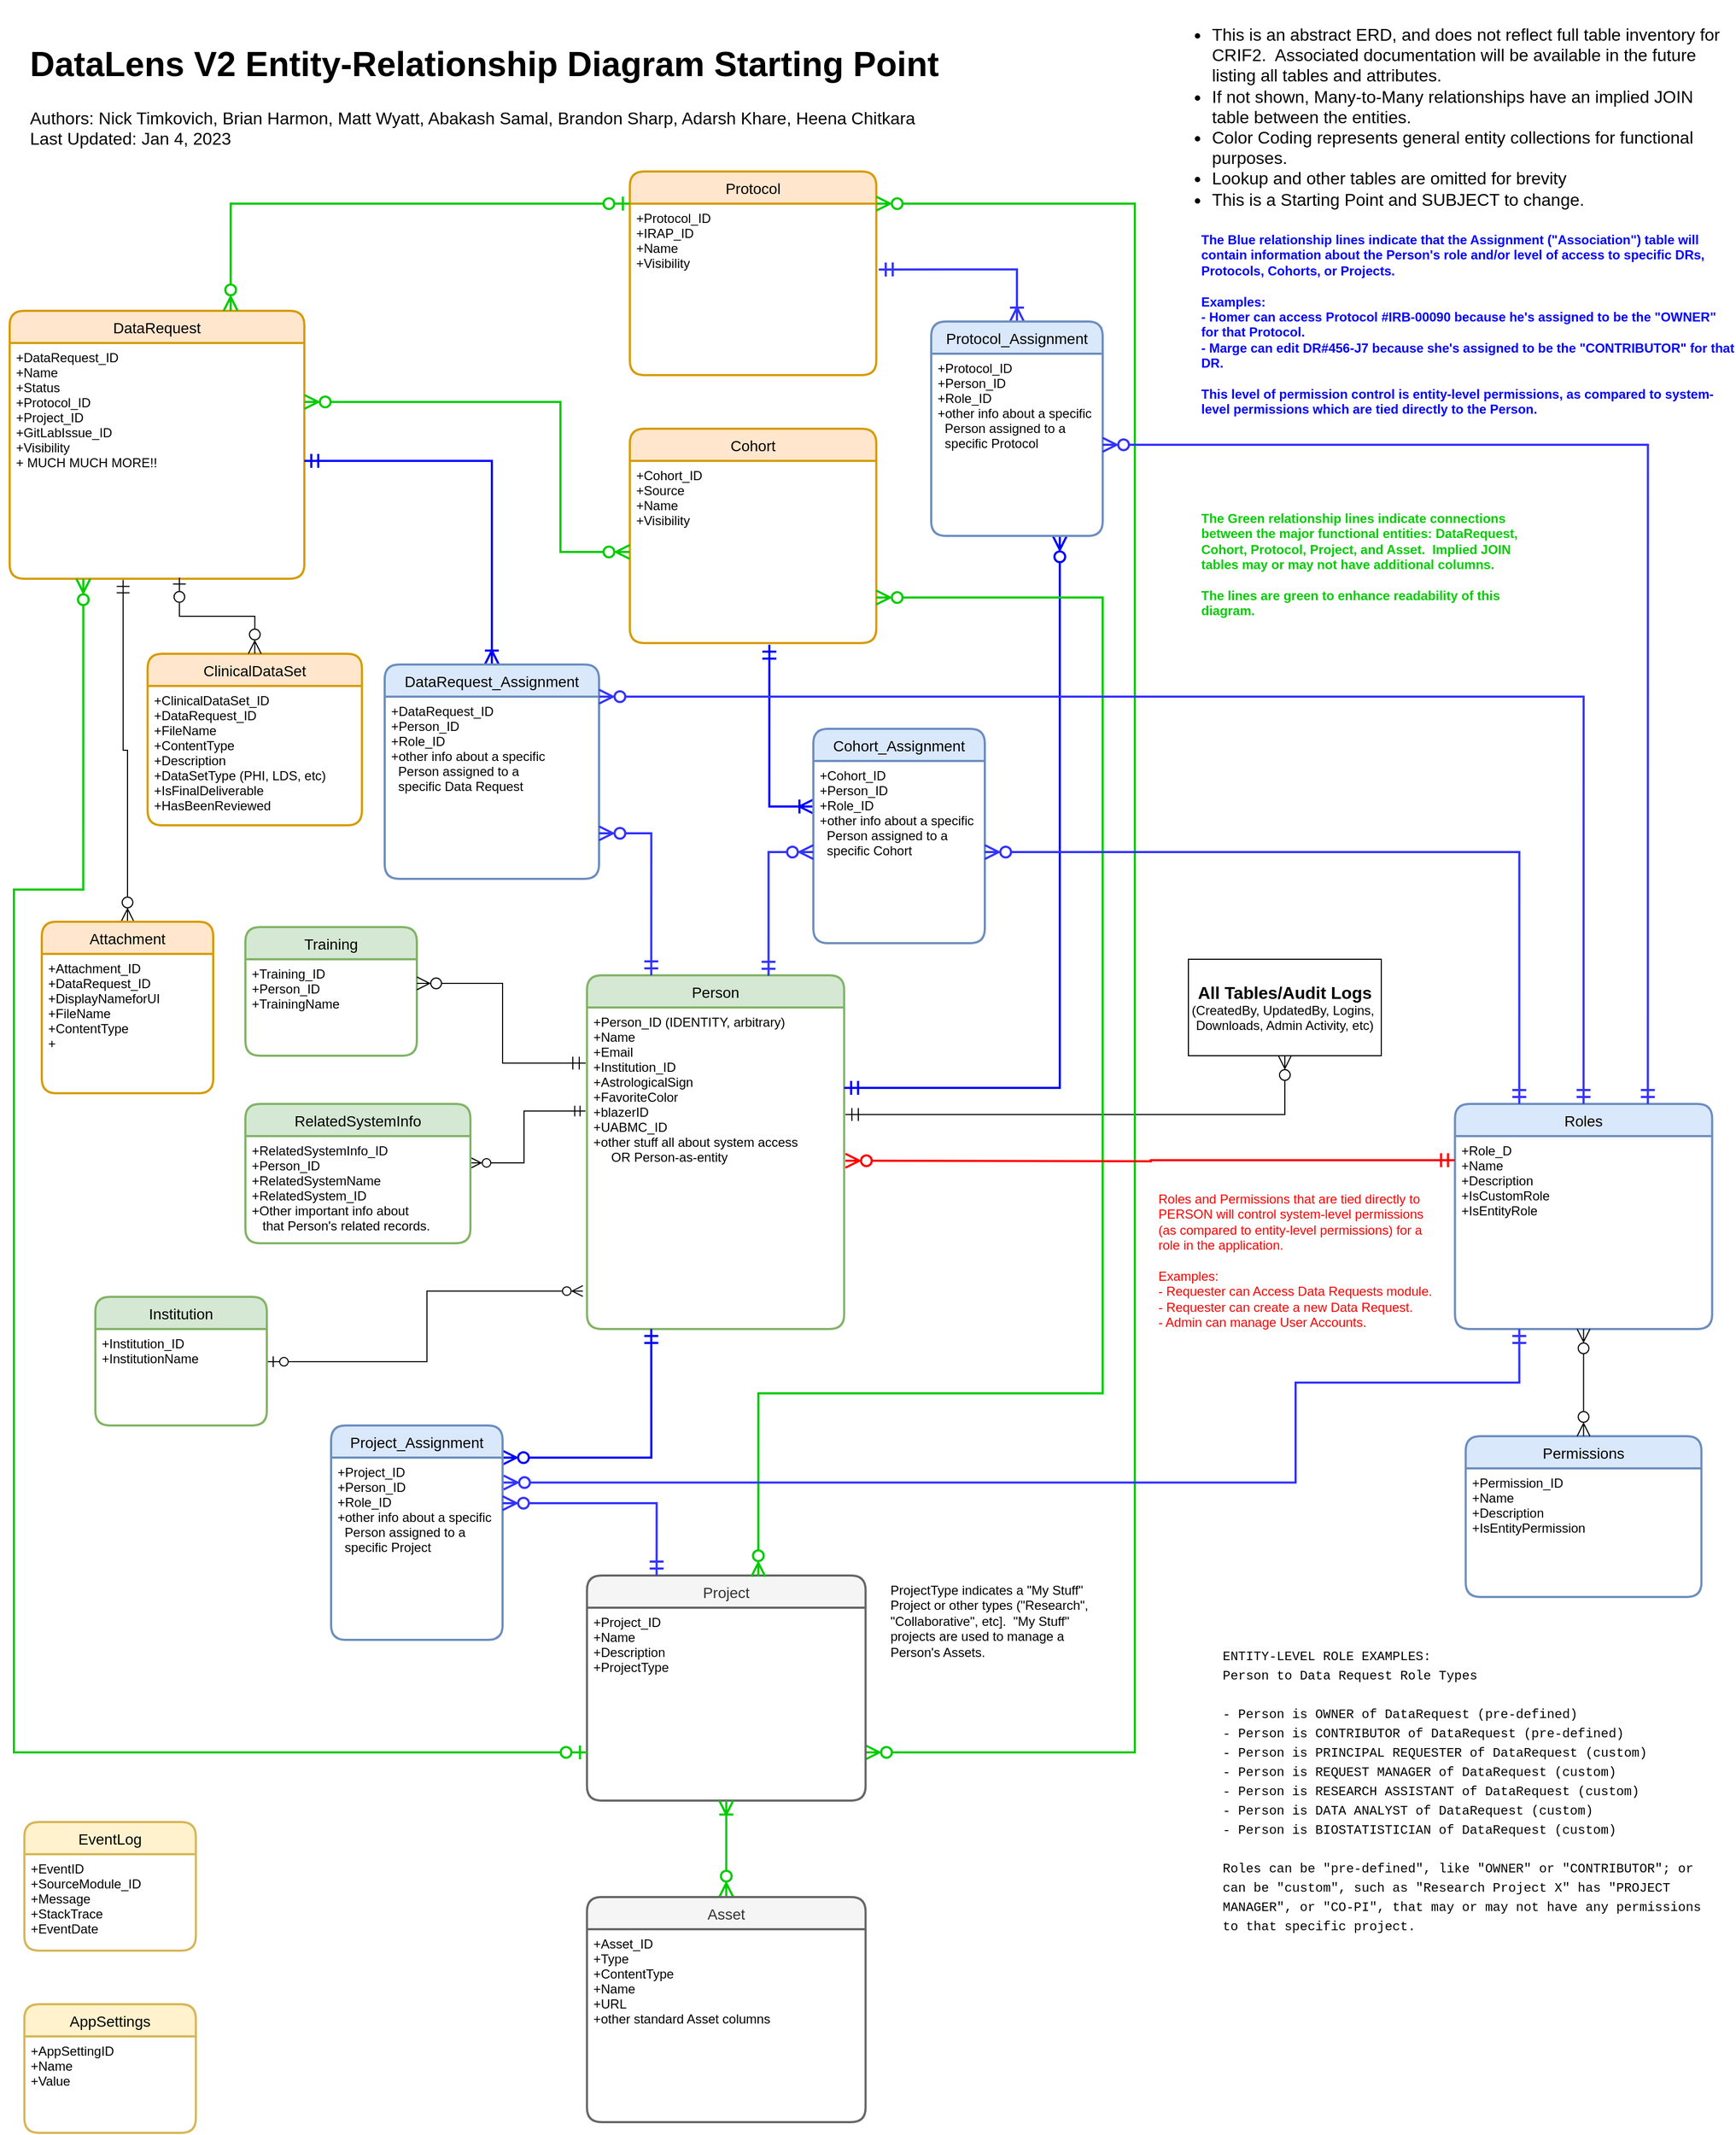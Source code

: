 <mxfile version="20.8.20" type="github" pages="2">
  <diagram name="Person Role Permission" id="u75_fXZrPRD8PWQ-MWaT">
    <mxGraphModel dx="1674" dy="764" grid="1" gridSize="10" guides="1" tooltips="1" connect="1" arrows="1" fold="1" page="1" pageScale="1" pageWidth="850" pageHeight="1100" math="0" shadow="0">
      <root>
        <mxCell id="dMr1oW0Q8ULhSIMcVtM5-0" />
        <mxCell id="dMr1oW0Q8ULhSIMcVtM5-1" parent="dMr1oW0Q8ULhSIMcVtM5-0" />
        <mxCell id="dMr1oW0Q8ULhSIMcVtM5-2" value="DataRequest" style="swimlane;childLayout=stackLayout;horizontal=1;startSize=30;horizontalStack=0;rounded=1;fontSize=14;fontStyle=0;strokeWidth=2;resizeParent=0;resizeLast=1;shadow=0;dashed=0;align=center;fillColor=#ffe6cc;strokeColor=#d79b00;" parent="dMr1oW0Q8ULhSIMcVtM5-1" vertex="1">
          <mxGeometry x="60" y="290" width="275" height="250" as="geometry" />
        </mxCell>
        <mxCell id="dMr1oW0Q8ULhSIMcVtM5-3" value="+DataRequest_ID&#xa;+Name&#xa;+Status&#xa;+Protocol_ID&#xa;+Project_ID&#xa;+GitLabIssue_ID&#xa;+Visibility&#xa;+ MUCH MUCH MORE!!" style="align=left;strokeColor=none;fillColor=none;spacingLeft=4;fontSize=12;verticalAlign=top;resizable=0;rotatable=0;part=1;" parent="dMr1oW0Q8ULhSIMcVtM5-2" vertex="1">
          <mxGeometry y="30" width="275" height="220" as="geometry" />
        </mxCell>
        <mxCell id="dMr1oW0Q8ULhSIMcVtM5-4" value="Protocol" style="swimlane;childLayout=stackLayout;horizontal=1;startSize=30;horizontalStack=0;rounded=1;fontSize=14;fontStyle=0;strokeWidth=2;resizeParent=0;resizeLast=1;shadow=0;dashed=0;align=center;fillColor=#ffe6cc;strokeColor=#d79b00;" parent="dMr1oW0Q8ULhSIMcVtM5-1" vertex="1">
          <mxGeometry x="638.75" y="160" width="230" height="190" as="geometry" />
        </mxCell>
        <mxCell id="dMr1oW0Q8ULhSIMcVtM5-5" value="+Protocol_ID&#xa;+IRAP_ID&#xa;+Name&#xa;+Visibility" style="align=left;strokeColor=none;fillColor=none;spacingLeft=4;fontSize=12;verticalAlign=top;resizable=0;rotatable=0;part=1;" parent="dMr1oW0Q8ULhSIMcVtM5-4" vertex="1">
          <mxGeometry y="30" width="230" height="160" as="geometry" />
        </mxCell>
        <mxCell id="dMr1oW0Q8ULhSIMcVtM5-6" value="Cohort" style="swimlane;childLayout=stackLayout;horizontal=1;startSize=30;horizontalStack=0;rounded=1;fontSize=14;fontStyle=0;strokeWidth=2;resizeParent=0;resizeLast=1;shadow=0;dashed=0;align=center;fillColor=#ffe6cc;strokeColor=#d79b00;" parent="dMr1oW0Q8ULhSIMcVtM5-1" vertex="1">
          <mxGeometry x="638.75" y="400" width="230" height="200" as="geometry" />
        </mxCell>
        <mxCell id="dMr1oW0Q8ULhSIMcVtM5-7" value="+Cohort_ID&#xa;+Source&#xa;+Name&#xa;+Visibility" style="align=left;strokeColor=none;fillColor=none;spacingLeft=4;fontSize=12;verticalAlign=top;resizable=0;rotatable=0;part=1;" parent="dMr1oW0Q8ULhSIMcVtM5-6" vertex="1">
          <mxGeometry y="30" width="230" height="170" as="geometry" />
        </mxCell>
        <mxCell id="dMr1oW0Q8ULhSIMcVtM5-8" style="edgeStyle=orthogonalEdgeStyle;rounded=0;orthogonalLoop=1;jettySize=auto;html=1;exitX=0.5;exitY=0;exitDx=0;exitDy=0;entryX=1;entryY=0.5;entryDx=0;entryDy=0;startArrow=ERoneToMany;startFill=0;endArrow=ERmandOne;endFill=0;endSize=10;startSize=10;strokeWidth=2;strokeColor=#0000FF;" parent="dMr1oW0Q8ULhSIMcVtM5-1" source="dMr1oW0Q8ULhSIMcVtM5-69" target="dMr1oW0Q8ULhSIMcVtM5-3" edge="1">
          <mxGeometry relative="1" as="geometry">
            <mxPoint x="718.75" y="820" as="targetPoint" />
            <Array as="points">
              <mxPoint x="510" y="430" />
            </Array>
          </mxGeometry>
        </mxCell>
        <mxCell id="dMr1oW0Q8ULhSIMcVtM5-9" style="edgeStyle=orthogonalEdgeStyle;rounded=0;orthogonalLoop=1;jettySize=auto;html=1;exitX=0;exitY=0.25;exitDx=0;exitDy=0;entryX=0.566;entryY=1.009;entryDx=0;entryDy=0;startArrow=ERoneToMany;startFill=0;endArrow=ERmandOne;endFill=0;entryPerimeter=0;endSize=10;startSize=10;strokeColor=#0000FF;strokeWidth=2;" parent="dMr1oW0Q8ULhSIMcVtM5-1" source="dMr1oW0Q8ULhSIMcVtM5-66" target="dMr1oW0Q8ULhSIMcVtM5-7" edge="1">
          <mxGeometry relative="1" as="geometry">
            <mxPoint x="1068.75" y="580" as="targetPoint" />
            <Array as="points">
              <mxPoint x="769" y="752" />
            </Array>
          </mxGeometry>
        </mxCell>
        <mxCell id="dMr1oW0Q8ULhSIMcVtM5-10" value="Person" style="swimlane;childLayout=stackLayout;horizontal=1;startSize=30;horizontalStack=0;rounded=1;fontSize=14;fontStyle=0;strokeWidth=2;resizeParent=0;resizeLast=1;shadow=0;dashed=0;align=center;fillColor=#d5e8d4;strokeColor=#82b366;" parent="dMr1oW0Q8ULhSIMcVtM5-1" vertex="1">
          <mxGeometry x="598.75" y="910" width="240" height="330" as="geometry" />
        </mxCell>
        <mxCell id="dMr1oW0Q8ULhSIMcVtM5-11" value="+Person_ID (IDENTITY, arbitrary)&#xa;+Name&#xa;+Email&#xa;+Institution_ID&#xa;+AstrologicalSign&#xa;+FavoriteColor&#xa;+blazerID&#xa;+UABMC_ID&#xa;+other stuff all about system access &#xa;     OR Person-as-entity" style="align=left;strokeColor=none;fillColor=none;spacingLeft=4;fontSize=12;verticalAlign=top;resizable=0;rotatable=0;part=1;" parent="dMr1oW0Q8ULhSIMcVtM5-10" vertex="1">
          <mxGeometry y="30" width="240" height="300" as="geometry" />
        </mxCell>
        <mxCell id="dMr1oW0Q8ULhSIMcVtM5-12" style="edgeStyle=orthogonalEdgeStyle;rounded=0;orthogonalLoop=1;jettySize=auto;html=1;exitX=1.005;exitY=0.333;exitDx=0;exitDy=0;startArrow=ERmandOne;startFill=0;endArrow=ERzeroToMany;endFill=0;entryX=0.5;entryY=1;entryDx=0;entryDy=0;endSize=10;startSize=10;exitPerimeter=0;" parent="dMr1oW0Q8ULhSIMcVtM5-1" source="dMr1oW0Q8ULhSIMcVtM5-11" target="dMr1oW0Q8ULhSIMcVtM5-24" edge="1">
          <mxGeometry relative="1" as="geometry">
            <mxPoint x="848.75" y="1110" as="targetPoint" />
            <mxPoint x="1193.75" y="930" as="sourcePoint" />
          </mxGeometry>
        </mxCell>
        <mxCell id="dMr1oW0Q8ULhSIMcVtM5-13" style="edgeStyle=orthogonalEdgeStyle;rounded=0;orthogonalLoop=1;jettySize=auto;html=1;exitX=1;exitY=0.75;exitDx=0;exitDy=0;entryX=1;entryY=0;entryDx=0;entryDy=0;startArrow=ERzeroToMany;startFill=0;endArrow=ERzeroToMany;endFill=0;endSize=10;startSize=10;strokeColor=#00CC00;strokeWidth=2;" parent="dMr1oW0Q8ULhSIMcVtM5-1" source="dMr1oW0Q8ULhSIMcVtM5-15" target="dMr1oW0Q8ULhSIMcVtM5-5" edge="1">
          <mxGeometry relative="1" as="geometry">
            <Array as="points">
              <mxPoint x="1110" y="1635" />
              <mxPoint x="1110" y="190" />
            </Array>
            <mxPoint x="1308.75" y="310" as="targetPoint" />
          </mxGeometry>
        </mxCell>
        <mxCell id="dMr1oW0Q8ULhSIMcVtM5-14" value="Project" style="swimlane;childLayout=stackLayout;horizontal=1;startSize=30;horizontalStack=0;rounded=1;fontSize=14;fontStyle=0;strokeWidth=2;resizeParent=0;resizeLast=1;shadow=0;dashed=0;align=center;fillColor=#f5f5f5;strokeColor=#666666;fontColor=#333333;" parent="dMr1oW0Q8ULhSIMcVtM5-1" vertex="1">
          <mxGeometry x="598.75" y="1470" width="260" height="210" as="geometry" />
        </mxCell>
        <mxCell id="dMr1oW0Q8ULhSIMcVtM5-15" value="+Project_ID&#xa;+Name&#xa;+Description&#xa;+ProjectType" style="align=left;strokeColor=none;fillColor=none;spacingLeft=4;fontSize=12;verticalAlign=top;resizable=0;rotatable=0;part=1;" parent="dMr1oW0Q8ULhSIMcVtM5-14" vertex="1">
          <mxGeometry y="30" width="260" height="180" as="geometry" />
        </mxCell>
        <mxCell id="dMr1oW0Q8ULhSIMcVtM5-16" style="edgeStyle=orthogonalEdgeStyle;rounded=0;orthogonalLoop=1;jettySize=auto;html=1;exitX=0;exitY=0;exitDx=0;exitDy=0;entryX=0.75;entryY=0;entryDx=0;entryDy=0;startArrow=ERzeroToOne;startFill=0;endArrow=ERzeroToMany;endFill=0;strokeWidth=2;endSize=10;startSize=10;strokeColor=#00CC00;" parent="dMr1oW0Q8ULhSIMcVtM5-1" source="dMr1oW0Q8ULhSIMcVtM5-5" target="dMr1oW0Q8ULhSIMcVtM5-2" edge="1">
          <mxGeometry relative="1" as="geometry">
            <Array as="points">
              <mxPoint x="266" y="190" />
            </Array>
          </mxGeometry>
        </mxCell>
        <mxCell id="dMr1oW0Q8ULhSIMcVtM5-17" style="edgeStyle=orthogonalEdgeStyle;rounded=0;orthogonalLoop=1;jettySize=auto;html=1;startArrow=ERzeroToMany;startFill=0;endArrow=ERzeroToOne;endFill=0;entryX=0;entryY=0.75;entryDx=0;entryDy=0;exitX=0.25;exitY=1;exitDx=0;exitDy=0;endSize=10;startSize=10;strokeWidth=2;strokeColor=#00CC00;" parent="dMr1oW0Q8ULhSIMcVtM5-1" source="dMr1oW0Q8ULhSIMcVtM5-3" target="dMr1oW0Q8ULhSIMcVtM5-15" edge="1">
          <mxGeometry relative="1" as="geometry">
            <Array as="points">
              <mxPoint x="129" y="830" />
              <mxPoint x="64" y="830" />
              <mxPoint x="64" y="1635" />
            </Array>
            <mxPoint x="278.75" y="760" as="sourcePoint" />
            <mxPoint x="698.75" y="1550" as="targetPoint" />
          </mxGeometry>
        </mxCell>
        <mxCell id="dMr1oW0Q8ULhSIMcVtM5-18" style="edgeStyle=orthogonalEdgeStyle;rounded=0;orthogonalLoop=1;jettySize=auto;html=1;exitX=0.5;exitY=0;exitDx=0;exitDy=0;startArrow=ERzeroToMany;startFill=0;endArrow=ERoneToMany;endFill=0;entryX=0.5;entryY=1;entryDx=0;entryDy=0;endSize=10;startSize=10;strokeColor=#00CC00;strokeWidth=2;" parent="dMr1oW0Q8ULhSIMcVtM5-1" source="dMr1oW0Q8ULhSIMcVtM5-19" target="dMr1oW0Q8ULhSIMcVtM5-15" edge="1">
          <mxGeometry relative="1" as="geometry">
            <mxPoint x="898.75" y="2160" as="targetPoint" />
          </mxGeometry>
        </mxCell>
        <mxCell id="dMr1oW0Q8ULhSIMcVtM5-19" value="Asset" style="swimlane;childLayout=stackLayout;horizontal=1;startSize=30;horizontalStack=0;rounded=1;fontSize=14;fontStyle=0;strokeWidth=2;resizeParent=0;resizeLast=1;shadow=0;dashed=0;align=center;fillColor=#f5f5f5;strokeColor=#666666;fontColor=#333333;" parent="dMr1oW0Q8ULhSIMcVtM5-1" vertex="1">
          <mxGeometry x="598.75" y="1770" width="260" height="210" as="geometry" />
        </mxCell>
        <mxCell id="dMr1oW0Q8ULhSIMcVtM5-20" value="+Asset_ID&#xa;+Type&#xa;+ContentType&#xa;+Name&#xa;+URL&#xa;+other standard Asset columns" style="align=left;strokeColor=none;fillColor=none;spacingLeft=4;fontSize=12;verticalAlign=top;resizable=0;rotatable=0;part=1;" parent="dMr1oW0Q8ULhSIMcVtM5-19" vertex="1">
          <mxGeometry y="30" width="260" height="180" as="geometry" />
        </mxCell>
        <mxCell id="dMr1oW0Q8ULhSIMcVtM5-21" style="edgeStyle=orthogonalEdgeStyle;rounded=0;orthogonalLoop=1;jettySize=auto;html=1;exitX=1;exitY=0.25;exitDx=0;exitDy=0;entryX=0.75;entryY=1;entryDx=0;entryDy=0;startArrow=ERmandOne;startFill=0;endArrow=ERzeroToMany;endFill=0;endSize=10;startSize=10;strokeColor=#0000FF;strokeWidth=2;" parent="dMr1oW0Q8ULhSIMcVtM5-1" source="dMr1oW0Q8ULhSIMcVtM5-11" target="dMr1oW0Q8ULhSIMcVtM5-59" edge="1">
          <mxGeometry relative="1" as="geometry">
            <Array as="points">
              <mxPoint x="1040" y="1015" />
            </Array>
            <mxPoint x="1158.75" y="62.5" as="targetPoint" />
          </mxGeometry>
        </mxCell>
        <mxCell id="dMr1oW0Q8ULhSIMcVtM5-22" style="edgeStyle=orthogonalEdgeStyle;rounded=0;orthogonalLoop=1;jettySize=auto;html=1;exitX=0;exitY=0.5;exitDx=0;exitDy=0;entryX=1;entryY=0.25;entryDx=0;entryDy=0;startArrow=ERzeroToMany;startFill=0;endArrow=ERzeroToMany;endFill=0;endSize=10;startSize=10;strokeColor=#00CC00;strokeWidth=2;" parent="dMr1oW0Q8ULhSIMcVtM5-1" source="dMr1oW0Q8ULhSIMcVtM5-7" target="dMr1oW0Q8ULhSIMcVtM5-3" edge="1">
          <mxGeometry relative="1" as="geometry">
            <Array as="points">
              <mxPoint x="574" y="515" />
              <mxPoint x="574" y="375" />
            </Array>
            <mxPoint x="378.75" y="516.02" as="sourcePoint" />
          </mxGeometry>
        </mxCell>
        <mxCell id="dMr1oW0Q8ULhSIMcVtM5-23" style="edgeStyle=orthogonalEdgeStyle;rounded=0;orthogonalLoop=1;jettySize=auto;html=1;entryX=0.25;entryY=1;entryDx=0;entryDy=0;startArrow=ERzeroToMany;startFill=0;endArrow=ERmandOne;endFill=0;exitX=1;exitY=0;exitDx=0;exitDy=0;endSize=10;startSize=10;strokeColor=#0000FF;strokeWidth=2;" parent="dMr1oW0Q8ULhSIMcVtM5-1" source="dMr1oW0Q8ULhSIMcVtM5-62" target="dMr1oW0Q8ULhSIMcVtM5-11" edge="1">
          <mxGeometry relative="1" as="geometry">
            <mxPoint x="778.75" y="1560" as="sourcePoint" />
            <Array as="points">
              <mxPoint x="659" y="1360" />
            </Array>
          </mxGeometry>
        </mxCell>
        <mxCell id="dMr1oW0Q8ULhSIMcVtM5-24" value="&lt;font style=&quot;font-size: 16px;&quot;&gt;&lt;b&gt;All Tables/Audit Logs&lt;/b&gt;&lt;/font&gt;&lt;br&gt;(CreatedBy, UpdatedBy, Logins,&amp;nbsp;&lt;br&gt;Downloads, Admin Activity, etc)" style="whiteSpace=wrap;html=1;align=center;" parent="dMr1oW0Q8ULhSIMcVtM5-1" vertex="1">
          <mxGeometry x="1160" y="895" width="180" height="90" as="geometry" />
        </mxCell>
        <mxCell id="dMr1oW0Q8ULhSIMcVtM5-25" style="edgeStyle=orthogonalEdgeStyle;rounded=0;orthogonalLoop=1;jettySize=auto;html=1;entryX=1;entryY=0.75;entryDx=0;entryDy=0;startArrow=ERzeroToMany;startFill=0;endArrow=ERzeroToMany;endFill=0;exitX=0.615;exitY=0.005;exitDx=0;exitDy=0;exitPerimeter=0;endSize=10;startSize=10;strokeColor=#00CC00;strokeWidth=2;" parent="dMr1oW0Q8ULhSIMcVtM5-1" source="dMr1oW0Q8ULhSIMcVtM5-14" target="dMr1oW0Q8ULhSIMcVtM5-7" edge="1">
          <mxGeometry relative="1" as="geometry">
            <Array as="points">
              <mxPoint x="759" y="1300" />
              <mxPoint x="1080" y="1300" />
              <mxPoint x="1080" y="558" />
            </Array>
            <mxPoint x="888.75" y="1560" as="sourcePoint" />
            <mxPoint x="1028.75" y="752.5" as="targetPoint" />
          </mxGeometry>
        </mxCell>
        <mxCell id="dMr1oW0Q8ULhSIMcVtM5-26" value="ClinicalDataSet" style="swimlane;childLayout=stackLayout;horizontal=1;startSize=30;horizontalStack=0;rounded=1;fontSize=14;fontStyle=0;strokeWidth=2;resizeParent=0;resizeLast=1;shadow=0;dashed=0;align=center;fillColor=#ffe6cc;strokeColor=#d79b00;" parent="dMr1oW0Q8ULhSIMcVtM5-1" vertex="1">
          <mxGeometry x="188.75" y="610" width="200" height="160" as="geometry" />
        </mxCell>
        <mxCell id="dMr1oW0Q8ULhSIMcVtM5-27" value="+ClinicalDataSet_ID&#xa;+DataRequest_ID&#xa;+FileName&#xa;+ContentType&#xa;+Description&#xa;+DataSetType (PHI, LDS, etc)&#xa;+IsFinalDeliverable&#xa;+HasBeenReviewed" style="align=left;strokeColor=none;fillColor=none;spacingLeft=4;fontSize=12;verticalAlign=top;resizable=0;rotatable=0;part=1;" parent="dMr1oW0Q8ULhSIMcVtM5-26" vertex="1">
          <mxGeometry y="30" width="200" height="130" as="geometry" />
        </mxCell>
        <mxCell id="dMr1oW0Q8ULhSIMcVtM5-28" style="edgeStyle=orthogonalEdgeStyle;rounded=0;orthogonalLoop=1;jettySize=auto;html=1;entryX=0.5;entryY=0;entryDx=0;entryDy=0;startArrow=ERzeroToOne;startFill=0;endArrow=ERzeroToMany;endFill=0;endSize=10;startSize=10;exitX=0.576;exitY=0.995;exitDx=0;exitDy=0;exitPerimeter=0;" parent="dMr1oW0Q8ULhSIMcVtM5-1" source="dMr1oW0Q8ULhSIMcVtM5-3" target="dMr1oW0Q8ULhSIMcVtM5-26" edge="1">
          <mxGeometry relative="1" as="geometry" />
        </mxCell>
        <mxCell id="dMr1oW0Q8ULhSIMcVtM5-29" value="EventLog" style="swimlane;childLayout=stackLayout;horizontal=1;startSize=30;horizontalStack=0;rounded=1;fontSize=14;fontStyle=0;strokeWidth=2;resizeParent=0;resizeLast=1;shadow=0;dashed=0;align=center;fillColor=#fff2cc;strokeColor=#d6b656;" parent="dMr1oW0Q8ULhSIMcVtM5-1" vertex="1">
          <mxGeometry x="73.75" y="1700" width="160" height="120" as="geometry" />
        </mxCell>
        <mxCell id="dMr1oW0Q8ULhSIMcVtM5-30" value="+EventID&#xa;+SourceModule_ID&#xa;+Message&#xa;+StackTrace&#xa;+EventDate" style="align=left;strokeColor=none;fillColor=none;spacingLeft=4;fontSize=12;verticalAlign=top;resizable=0;rotatable=0;part=1;" parent="dMr1oW0Q8ULhSIMcVtM5-29" vertex="1">
          <mxGeometry y="30" width="160" height="90" as="geometry" />
        </mxCell>
        <mxCell id="dMr1oW0Q8ULhSIMcVtM5-31" value="AppSettings" style="swimlane;childLayout=stackLayout;horizontal=1;startSize=30;horizontalStack=0;rounded=1;fontSize=14;fontStyle=0;strokeWidth=2;resizeParent=0;resizeLast=1;shadow=0;dashed=0;align=center;fillColor=#fff2cc;strokeColor=#d6b656;" parent="dMr1oW0Q8ULhSIMcVtM5-1" vertex="1">
          <mxGeometry x="73.75" y="1870" width="160" height="120" as="geometry" />
        </mxCell>
        <mxCell id="dMr1oW0Q8ULhSIMcVtM5-32" value="+AppSettingID&#xa;+Name&#xa;+Value" style="align=left;strokeColor=none;fillColor=none;spacingLeft=4;fontSize=12;verticalAlign=top;resizable=0;rotatable=0;part=1;" parent="dMr1oW0Q8ULhSIMcVtM5-31" vertex="1">
          <mxGeometry y="30" width="160" height="90" as="geometry" />
        </mxCell>
        <mxCell id="dMr1oW0Q8ULhSIMcVtM5-33" value="Institution" style="swimlane;childLayout=stackLayout;horizontal=1;startSize=30;horizontalStack=0;rounded=1;fontSize=14;fontStyle=0;strokeWidth=2;resizeParent=0;resizeLast=1;shadow=0;dashed=0;align=center;fillColor=#d5e8d4;strokeColor=#82b366;" parent="dMr1oW0Q8ULhSIMcVtM5-1" vertex="1">
          <mxGeometry x="140" y="1210" width="160" height="120" as="geometry" />
        </mxCell>
        <mxCell id="dMr1oW0Q8ULhSIMcVtM5-34" value="+Institution_ID&#xa;+InstitutionName" style="align=left;strokeColor=none;fillColor=none;spacingLeft=4;fontSize=12;verticalAlign=top;resizable=0;rotatable=0;part=1;" parent="dMr1oW0Q8ULhSIMcVtM5-33" vertex="1">
          <mxGeometry y="30" width="160" height="90" as="geometry" />
        </mxCell>
        <mxCell id="dMr1oW0Q8ULhSIMcVtM5-35" style="edgeStyle=orthogonalEdgeStyle;rounded=0;orthogonalLoop=1;jettySize=auto;html=1;exitX=-0.016;exitY=0.882;exitDx=0;exitDy=0;entryX=1.006;entryY=0.339;entryDx=0;entryDy=0;entryPerimeter=0;endArrow=ERzeroToOne;endFill=0;startArrow=ERzeroToMany;startFill=0;endSize=8;startSize=8;exitPerimeter=0;" parent="dMr1oW0Q8ULhSIMcVtM5-1" source="dMr1oW0Q8ULhSIMcVtM5-11" target="dMr1oW0Q8ULhSIMcVtM5-34" edge="1">
          <mxGeometry relative="1" as="geometry">
            <mxPoint x="353.75" y="1222.5" as="sourcePoint" />
          </mxGeometry>
        </mxCell>
        <mxCell id="dMr1oW0Q8ULhSIMcVtM5-36" value="Training" style="swimlane;childLayout=stackLayout;horizontal=1;startSize=30;horizontalStack=0;rounded=1;fontSize=14;fontStyle=0;strokeWidth=2;resizeParent=0;resizeLast=1;shadow=0;dashed=0;align=center;fillColor=#d5e8d4;strokeColor=#82b366;" parent="dMr1oW0Q8ULhSIMcVtM5-1" vertex="1">
          <mxGeometry x="280" y="865" width="160" height="120" as="geometry" />
        </mxCell>
        <mxCell id="dMr1oW0Q8ULhSIMcVtM5-37" value="+Training_ID&#xa;+Person_ID&#xa;+TrainingName" style="align=left;strokeColor=none;fillColor=none;spacingLeft=4;fontSize=12;verticalAlign=top;resizable=0;rotatable=0;part=1;" parent="dMr1oW0Q8ULhSIMcVtM5-36" vertex="1">
          <mxGeometry y="30" width="160" height="90" as="geometry" />
        </mxCell>
        <mxCell id="dMr1oW0Q8ULhSIMcVtM5-38" style="edgeStyle=orthogonalEdgeStyle;rounded=0;orthogonalLoop=1;jettySize=auto;html=1;exitX=1;exitY=0.25;exitDx=0;exitDy=0;entryX=-0.005;entryY=0.173;entryDx=0;entryDy=0;entryPerimeter=0;startArrow=ERzeroToMany;startFill=0;endArrow=ERmandOne;endFill=0;endSize=10;startSize=10;" parent="dMr1oW0Q8ULhSIMcVtM5-1" source="dMr1oW0Q8ULhSIMcVtM5-37" target="dMr1oW0Q8ULhSIMcVtM5-11" edge="1">
          <mxGeometry relative="1" as="geometry">
            <Array as="points">
              <mxPoint x="520" y="918" />
              <mxPoint x="520" y="992" />
            </Array>
          </mxGeometry>
        </mxCell>
        <mxCell id="dMr1oW0Q8ULhSIMcVtM5-39" style="edgeStyle=orthogonalEdgeStyle;rounded=0;orthogonalLoop=1;jettySize=auto;html=1;entryX=-0.006;entryY=0.322;entryDx=0;entryDy=0;entryPerimeter=0;startArrow=ERzeroToMany;startFill=0;endArrow=ERmandOne;endFill=0;exitX=1;exitY=0.25;exitDx=0;exitDy=0;endSize=8;startSize=8;" parent="dMr1oW0Q8ULhSIMcVtM5-1" source="dMr1oW0Q8ULhSIMcVtM5-41" target="dMr1oW0Q8ULhSIMcVtM5-11" edge="1">
          <mxGeometry relative="1" as="geometry">
            <mxPoint x="523.75" y="1040" as="sourcePoint" />
            <Array as="points">
              <mxPoint x="540" y="1085" />
              <mxPoint x="540" y="1037" />
            </Array>
          </mxGeometry>
        </mxCell>
        <mxCell id="dMr1oW0Q8ULhSIMcVtM5-40" value="RelatedSystemInfo" style="swimlane;childLayout=stackLayout;horizontal=1;startSize=30;horizontalStack=0;rounded=1;fontSize=14;fontStyle=0;strokeWidth=2;resizeParent=0;resizeLast=1;shadow=0;dashed=0;align=center;fillColor=#d5e8d4;strokeColor=#82b366;" parent="dMr1oW0Q8ULhSIMcVtM5-1" vertex="1">
          <mxGeometry x="280" y="1030" width="210" height="130" as="geometry" />
        </mxCell>
        <mxCell id="dMr1oW0Q8ULhSIMcVtM5-41" value="+RelatedSystemInfo_ID&#xa;+Person_ID&#xa;+RelatedSystemName&#xa;+RelatedSystem_ID&#xa;+Other important info about &#xa;   that Person&#39;s related records." style="align=left;strokeColor=none;fillColor=none;spacingLeft=4;fontSize=12;verticalAlign=top;resizable=0;rotatable=0;part=1;" parent="dMr1oW0Q8ULhSIMcVtM5-40" vertex="1">
          <mxGeometry y="30" width="210" height="100" as="geometry" />
        </mxCell>
        <mxCell id="dMr1oW0Q8ULhSIMcVtM5-42" value="Roles" style="swimlane;childLayout=stackLayout;horizontal=1;startSize=30;horizontalStack=0;rounded=1;fontSize=14;fontStyle=0;strokeWidth=2;resizeParent=0;resizeLast=1;shadow=0;dashed=0;align=center;fillColor=#dae8fc;strokeColor=#6c8ebf;" parent="dMr1oW0Q8ULhSIMcVtM5-1" vertex="1">
          <mxGeometry x="1408.75" y="1030" width="240" height="210" as="geometry" />
        </mxCell>
        <mxCell id="dMr1oW0Q8ULhSIMcVtM5-43" value="+Role_D&#xa;+Name&#xa;+Description&#xa;+IsCustomRole&#xa;+IsEntityRole&#xa;" style="align=left;strokeColor=none;fillColor=none;spacingLeft=4;fontSize=12;verticalAlign=top;resizable=0;rotatable=0;part=1;" parent="dMr1oW0Q8ULhSIMcVtM5-42" vertex="1">
          <mxGeometry y="30" width="240" height="180" as="geometry" />
        </mxCell>
        <mxCell id="dMr1oW0Q8ULhSIMcVtM5-44" style="edgeStyle=orthogonalEdgeStyle;rounded=0;orthogonalLoop=1;jettySize=auto;html=1;entryX=0;entryY=0.25;entryDx=0;entryDy=0;startArrow=ERzeroToMany;startFill=0;endArrow=ERmandOne;endFill=0;endSize=10;startSize=10;strokeColor=#FF0000;strokeWidth=2;" parent="dMr1oW0Q8ULhSIMcVtM5-1" target="dMr1oW0Q8ULhSIMcVtM5-42" edge="1">
          <mxGeometry relative="1" as="geometry">
            <mxPoint x="840" y="1083" as="sourcePoint" />
          </mxGeometry>
        </mxCell>
        <mxCell id="dMr1oW0Q8ULhSIMcVtM5-45" value="Permissions" style="swimlane;childLayout=stackLayout;horizontal=1;startSize=30;horizontalStack=0;rounded=1;fontSize=14;fontStyle=0;strokeWidth=2;resizeParent=0;resizeLast=1;shadow=0;dashed=0;align=center;fillColor=#dae8fc;strokeColor=#6c8ebf;" parent="dMr1oW0Q8ULhSIMcVtM5-1" vertex="1">
          <mxGeometry x="1418.75" y="1340" width="220" height="150" as="geometry" />
        </mxCell>
        <mxCell id="dMr1oW0Q8ULhSIMcVtM5-46" value="+Permission_ID&#xa;+Name&#xa;+Description&#xa;+IsEntityPermission" style="align=left;strokeColor=none;fillColor=none;spacingLeft=4;fontSize=12;verticalAlign=top;resizable=0;rotatable=0;part=1;" parent="dMr1oW0Q8ULhSIMcVtM5-45" vertex="1">
          <mxGeometry y="30" width="220" height="120" as="geometry" />
        </mxCell>
        <mxCell id="dMr1oW0Q8ULhSIMcVtM5-47" style="edgeStyle=orthogonalEdgeStyle;rounded=0;orthogonalLoop=1;jettySize=auto;html=1;exitX=0.5;exitY=1;exitDx=0;exitDy=0;entryX=0.5;entryY=0;entryDx=0;entryDy=0;startArrow=ERzeroToMany;startFill=0;endArrow=ERzeroToMany;endFill=0;endSize=10;startSize=10;" parent="dMr1oW0Q8ULhSIMcVtM5-1" source="dMr1oW0Q8ULhSIMcVtM5-43" target="dMr1oW0Q8ULhSIMcVtM5-45" edge="1">
          <mxGeometry relative="1" as="geometry" />
        </mxCell>
        <mxCell id="dMr1oW0Q8ULhSIMcVtM5-48" value="&lt;h1&gt;DataLens V2 Entity-Relationship Diagram Starting Point&lt;/h1&gt;&lt;p&gt;Authors: Nick Timkovich, Brian Harmon, Matt Wyatt, Abakash Samal, Brandon Sharp, Adarsh Khare, Heena Chitkara&lt;br&gt;Last Updated: Jan 4, 2023&lt;/p&gt;" style="text;html=1;strokeColor=none;fillColor=none;spacing=5;spacingTop=-20;whiteSpace=wrap;overflow=hidden;rounded=0;fontSize=16;" parent="dMr1oW0Q8ULhSIMcVtM5-1" vertex="1">
          <mxGeometry x="73.75" y="30" width="876.25" height="120" as="geometry" />
        </mxCell>
        <mxCell id="dMr1oW0Q8ULhSIMcVtM5-49" value="&lt;ul&gt;&lt;li&gt;This is an abstract ERD, and does not reflect full table inventory for CRIF2.&amp;nbsp; Associated documentation will be available in the future listing all tables and attributes.&lt;/li&gt;&lt;li&gt;If not shown, Many-to-Many relationships have an implied JOIN table between the entities.&lt;/li&gt;&lt;li&gt;Color Coding represents general entity collections for functional purposes.&lt;/li&gt;&lt;li&gt;Lookup and other tables are omitted for brevity&lt;/li&gt;&lt;li&gt;This is a Starting Point and SUBJECT to change.&lt;/li&gt;&lt;/ul&gt;" style="text;html=1;strokeColor=none;fillColor=none;align=left;verticalAlign=top;whiteSpace=wrap;rounded=0;fontSize=16;" parent="dMr1oW0Q8ULhSIMcVtM5-1" vertex="1">
          <mxGeometry x="1140" width="530" height="210" as="geometry" />
        </mxCell>
        <mxCell id="dMr1oW0Q8ULhSIMcVtM5-50" style="edgeStyle=orthogonalEdgeStyle;rounded=0;orthogonalLoop=1;jettySize=auto;html=1;exitX=0.5;exitY=0;exitDx=0;exitDy=0;startArrow=ERzeroToMany;startFill=0;entryX=0.385;entryY=1.005;entryDx=0;entryDy=0;entryPerimeter=0;endArrow=ERmandOne;endFill=0;endSize=10;startSize=10;" parent="dMr1oW0Q8ULhSIMcVtM5-1" source="dMr1oW0Q8ULhSIMcVtM5-51" target="dMr1oW0Q8ULhSIMcVtM5-3" edge="1">
          <mxGeometry relative="1" as="geometry" />
        </mxCell>
        <mxCell id="dMr1oW0Q8ULhSIMcVtM5-51" value="Attachment" style="swimlane;childLayout=stackLayout;horizontal=1;startSize=30;horizontalStack=0;rounded=1;fontSize=14;fontStyle=0;strokeWidth=2;resizeParent=0;resizeLast=1;shadow=0;dashed=0;align=center;fillColor=#ffe6cc;strokeColor=#d79b00;" parent="dMr1oW0Q8ULhSIMcVtM5-1" vertex="1">
          <mxGeometry x="90" y="860" width="160" height="160" as="geometry" />
        </mxCell>
        <mxCell id="dMr1oW0Q8ULhSIMcVtM5-52" value="+Attachment_ID&#xa;+DataRequest_ID&#xa;+DisplayNameforUI&#xa;+FileName&#xa;+ContentType&#xa;+" style="align=left;strokeColor=none;fillColor=none;spacingLeft=4;fontSize=12;verticalAlign=top;resizable=0;rotatable=0;part=1;" parent="dMr1oW0Q8ULhSIMcVtM5-51" vertex="1">
          <mxGeometry y="30" width="160" height="130" as="geometry" />
        </mxCell>
        <mxCell id="dMr1oW0Q8ULhSIMcVtM5-53" value="ProjectType indicates a &quot;My Stuff&quot; Project or other types (&quot;Research&quot;, &quot;Collaborative&quot;, etc].&amp;nbsp; &quot;My Stuff&quot; projects are used to manage a Person&#39;s Assets." style="text;html=1;strokeColor=none;fillColor=none;align=left;verticalAlign=top;whiteSpace=wrap;rounded=0;" parent="dMr1oW0Q8ULhSIMcVtM5-1" vertex="1">
          <mxGeometry x="880" y="1470" width="190" height="140" as="geometry" />
        </mxCell>
        <mxCell id="dMr1oW0Q8ULhSIMcVtM5-54" value="The Blue relationship lines indicate that the Assignment (&quot;Association&quot;) table will contain information about the Person&#39;s role and/or level of access to specific DRs, Protocols, Cohorts, or Projects.&lt;br&gt;&lt;br&gt;Examples:&lt;br&gt;- Homer can access Protocol #IRB-00090 because he&#39;s assigned to be the &quot;OWNER&quot; for that Protocol.&lt;br&gt;- Marge can edit DR#456-J7 because she&#39;s assigned to be the &quot;CONTRIBUTOR&quot; for that DR.&lt;br&gt;&lt;br&gt;This level of permission control is entity-level permissions, as compared to system-level permissions which are tied directly to the Person." style="text;html=1;strokeColor=none;fillColor=none;align=left;verticalAlign=top;whiteSpace=wrap;rounded=0;fontColor=#0000FF;fontStyle=1;horizontal=1;" parent="dMr1oW0Q8ULhSIMcVtM5-1" vertex="1">
          <mxGeometry x="1170" y="210" width="500" height="190" as="geometry" />
        </mxCell>
        <mxCell id="dMr1oW0Q8ULhSIMcVtM5-55" value="Roles and Permissions that are tied directly to PERSON will control system-level permissions (as compared to entity-level permissions) for a role in the application.&lt;br&gt;&lt;br&gt;Examples:&amp;nbsp;&lt;br&gt;- Requester can Access Data Requests module.&lt;br&gt;- Requester can create a new Data Request.&lt;br&gt;- Admin can manage User Accounts." style="text;html=1;strokeColor=none;fillColor=none;align=left;verticalAlign=top;whiteSpace=wrap;rounded=0;fontColor=#FF0000;" parent="dMr1oW0Q8ULhSIMcVtM5-1" vertex="1">
          <mxGeometry x="1130" y="1105" width="260" height="135" as="geometry" />
        </mxCell>
        <mxCell id="dMr1oW0Q8ULhSIMcVtM5-56" value="&lt;div style=&quot;font-family: Menlo, Monaco, &amp;quot;Courier New&amp;quot;, monospace; line-height: 18px;&quot;&gt;&lt;div style=&quot;&quot;&gt;ENTITY-LEVEL ROLE EXAMPLES:&lt;/div&gt;&lt;div style=&quot;&quot;&gt;Person to Data Request Role Types&lt;/div&gt;&lt;br&gt;&lt;div style=&quot;&quot;&gt;- Person is OWNER of DataRequest (pre-defined)&lt;/div&gt;&lt;div style=&quot;&quot;&gt;- Person is CONTRIBUTOR of DataRequest&amp;nbsp;&lt;span style=&quot;background-color: initial;&quot;&gt;(pre-defined)&lt;/span&gt;&lt;/div&gt;&lt;div style=&quot;&quot;&gt;- Person is PRINCIPAL REQUESTER of DataRequest (custom)&lt;/div&gt;&lt;div style=&quot;&quot;&gt;- Person is REQUEST MANAGER of DataRequest&amp;nbsp;&lt;span style=&quot;background-color: initial;&quot;&gt;(custom)&lt;/span&gt;&lt;/div&gt;&lt;div style=&quot;&quot;&gt;- Person is RESEARCH ASSISTANT of DataRequest&amp;nbsp;&lt;span style=&quot;background-color: initial;&quot;&gt;(custom)&lt;/span&gt;&lt;/div&gt;&lt;div style=&quot;&quot;&gt;- Person is DATA ANALYST of DataRequest&amp;nbsp;&lt;span style=&quot;background-color: initial;&quot;&gt;(custom)&lt;/span&gt;&lt;/div&gt;&lt;div style=&quot;&quot;&gt;- Person is BIOSTATISTICIAN of DataRequest&amp;nbsp;&lt;span style=&quot;background-color: initial;&quot;&gt;(custom)&lt;/span&gt;&lt;/div&gt;&lt;br&gt;&lt;div style=&quot;&quot;&gt;&lt;span style=&quot;background-color: initial;&quot;&gt;Roles can be &quot;pre-defined&quot;, like &quot;OWNER&quot; or &quot;&lt;/span&gt;CONTRIBUTOR&lt;span style=&quot;background-color: initial;&quot;&gt;&quot;; or can be &quot;custom&quot;, such as &quot;Research Project X&quot; has &quot;PROJECT MANAGER&quot;, or &quot;CO-PI&quot;, that may or may not have any permissions to that specific project.&lt;/span&gt;&lt;br&gt;&lt;/div&gt;&lt;/div&gt;" style="text;html=1;strokeColor=none;fillColor=none;align=left;verticalAlign=top;whiteSpace=wrap;rounded=0;" parent="dMr1oW0Q8ULhSIMcVtM5-1" vertex="1">
          <mxGeometry x="1190" y="1530" width="460" height="400" as="geometry" />
        </mxCell>
        <mxCell id="dMr1oW0Q8ULhSIMcVtM5-57" style="edgeStyle=orthogonalEdgeStyle;rounded=0;orthogonalLoop=1;jettySize=auto;html=1;exitX=0.5;exitY=0;exitDx=0;exitDy=0;entryX=1.01;entryY=0.384;entryDx=0;entryDy=0;entryPerimeter=0;startArrow=ERoneToMany;startFill=0;endArrow=ERmandOne;endFill=0;strokeColor=#3333FF;strokeWidth=2;endSize=10;startSize=10;" parent="dMr1oW0Q8ULhSIMcVtM5-1" source="dMr1oW0Q8ULhSIMcVtM5-58" target="dMr1oW0Q8ULhSIMcVtM5-5" edge="1">
          <mxGeometry relative="1" as="geometry">
            <Array as="points">
              <mxPoint x="1000" y="251" />
            </Array>
          </mxGeometry>
        </mxCell>
        <mxCell id="dMr1oW0Q8ULhSIMcVtM5-58" value="Protocol_Assignment" style="swimlane;childLayout=stackLayout;horizontal=1;startSize=30;horizontalStack=0;rounded=1;fontSize=14;fontStyle=0;strokeWidth=2;resizeParent=0;resizeLast=1;shadow=0;dashed=0;align=center;fillColor=#dae8fc;strokeColor=#6c8ebf;" parent="dMr1oW0Q8ULhSIMcVtM5-1" vertex="1">
          <mxGeometry x="920" y="300" width="160" height="200" as="geometry" />
        </mxCell>
        <mxCell id="dMr1oW0Q8ULhSIMcVtM5-59" value="+Protocol_ID&#xa;+Person_ID&#xa;+Role_ID&#xa;+other info about a specific&#xa;  Person assigned to a &#xa;  specific Protocol" style="align=left;strokeColor=none;fillColor=none;spacingLeft=4;fontSize=12;verticalAlign=top;resizable=0;rotatable=0;part=1;" parent="dMr1oW0Q8ULhSIMcVtM5-58" vertex="1">
          <mxGeometry y="30" width="160" height="170" as="geometry" />
        </mxCell>
        <mxCell id="dMr1oW0Q8ULhSIMcVtM5-60" style="edgeStyle=orthogonalEdgeStyle;rounded=0;orthogonalLoop=1;jettySize=auto;html=1;exitX=1;exitY=0.5;exitDx=0;exitDy=0;entryX=0.75;entryY=0;entryDx=0;entryDy=0;strokeColor=#3333FF;strokeWidth=2;startArrow=ERzeroToMany;startFill=0;endArrow=ERmandOne;endFill=0;startSize=10;endSize=10;" parent="dMr1oW0Q8ULhSIMcVtM5-1" source="dMr1oW0Q8ULhSIMcVtM5-59" target="dMr1oW0Q8ULhSIMcVtM5-42" edge="1">
          <mxGeometry relative="1" as="geometry" />
        </mxCell>
        <mxCell id="dMr1oW0Q8ULhSIMcVtM5-61" value="Project_Assignment" style="swimlane;childLayout=stackLayout;horizontal=1;startSize=30;horizontalStack=0;rounded=1;fontSize=14;fontStyle=0;strokeWidth=2;resizeParent=0;resizeLast=1;shadow=0;dashed=0;align=center;fillColor=#dae8fc;strokeColor=#6c8ebf;" parent="dMr1oW0Q8ULhSIMcVtM5-1" vertex="1">
          <mxGeometry x="360" y="1330" width="160" height="200" as="geometry" />
        </mxCell>
        <mxCell id="dMr1oW0Q8ULhSIMcVtM5-62" value="+Project_ID&#xa;+Person_ID&#xa;+Role_ID&#xa;+other info about a specific&#xa;  Person assigned to a &#xa;  specific Project" style="align=left;strokeColor=none;fillColor=none;spacingLeft=4;fontSize=12;verticalAlign=top;resizable=0;rotatable=0;part=1;" parent="dMr1oW0Q8ULhSIMcVtM5-61" vertex="1">
          <mxGeometry y="30" width="160" height="170" as="geometry" />
        </mxCell>
        <mxCell id="dMr1oW0Q8ULhSIMcVtM5-63" style="edgeStyle=orthogonalEdgeStyle;rounded=0;orthogonalLoop=1;jettySize=auto;html=1;exitX=1;exitY=0.25;exitDx=0;exitDy=0;entryX=0.25;entryY=0;entryDx=0;entryDy=0;strokeColor=#3333FF;strokeWidth=2;startArrow=ERzeroToMany;startFill=0;endArrow=ERmandOne;endFill=0;startSize=10;endSize=10;" parent="dMr1oW0Q8ULhSIMcVtM5-1" source="dMr1oW0Q8ULhSIMcVtM5-62" target="dMr1oW0Q8ULhSIMcVtM5-14" edge="1">
          <mxGeometry relative="1" as="geometry" />
        </mxCell>
        <mxCell id="dMr1oW0Q8ULhSIMcVtM5-64" style="edgeStyle=orthogonalEdgeStyle;rounded=0;orthogonalLoop=1;jettySize=auto;html=1;exitX=0.25;exitY=1;exitDx=0;exitDy=0;entryX=1.006;entryY=0.137;entryDx=0;entryDy=0;entryPerimeter=0;strokeColor=#3333FF;strokeWidth=2;startArrow=ERmandOne;startFill=0;endArrow=ERzeroToMany;endFill=0;startSize=10;endSize=10;" parent="dMr1oW0Q8ULhSIMcVtM5-1" source="dMr1oW0Q8ULhSIMcVtM5-43" target="dMr1oW0Q8ULhSIMcVtM5-62" edge="1">
          <mxGeometry relative="1" as="geometry">
            <Array as="points">
              <mxPoint x="1469" y="1290" />
              <mxPoint x="1260" y="1290" />
              <mxPoint x="1260" y="1383" />
            </Array>
          </mxGeometry>
        </mxCell>
        <mxCell id="dMr1oW0Q8ULhSIMcVtM5-65" value="Cohort_Assignment" style="swimlane;childLayout=stackLayout;horizontal=1;startSize=30;horizontalStack=0;rounded=1;fontSize=14;fontStyle=0;strokeWidth=2;resizeParent=0;resizeLast=1;shadow=0;dashed=0;align=center;strokeColor=#6c8ebf;fillColor=#dae8fc;" parent="dMr1oW0Q8ULhSIMcVtM5-1" vertex="1">
          <mxGeometry x="810" y="680" width="160" height="200" as="geometry" />
        </mxCell>
        <mxCell id="dMr1oW0Q8ULhSIMcVtM5-66" value="+Cohort_ID&#xa;+Person_ID&#xa;+Role_ID&#xa;+other info about a specific&#xa;  Person assigned to a &#xa;  specific Cohort" style="align=left;strokeColor=none;fillColor=none;spacingLeft=4;fontSize=12;verticalAlign=top;resizable=0;rotatable=0;part=1;" parent="dMr1oW0Q8ULhSIMcVtM5-65" vertex="1">
          <mxGeometry y="30" width="160" height="170" as="geometry" />
        </mxCell>
        <mxCell id="dMr1oW0Q8ULhSIMcVtM5-67" style="edgeStyle=orthogonalEdgeStyle;rounded=0;orthogonalLoop=1;jettySize=auto;html=1;exitX=0;exitY=0.5;exitDx=0;exitDy=0;entryX=0.706;entryY=0.001;entryDx=0;entryDy=0;entryPerimeter=0;strokeColor=#3333FF;strokeWidth=2;startArrow=ERzeroToMany;startFill=0;endArrow=ERmandOne;endFill=0;startSize=10;endSize=10;" parent="dMr1oW0Q8ULhSIMcVtM5-1" source="dMr1oW0Q8ULhSIMcVtM5-66" target="dMr1oW0Q8ULhSIMcVtM5-10" edge="1">
          <mxGeometry relative="1" as="geometry" />
        </mxCell>
        <mxCell id="dMr1oW0Q8ULhSIMcVtM5-68" style="edgeStyle=orthogonalEdgeStyle;rounded=0;orthogonalLoop=1;jettySize=auto;html=1;exitX=1;exitY=0.5;exitDx=0;exitDy=0;entryX=0.25;entryY=0;entryDx=0;entryDy=0;strokeColor=#3333FF;strokeWidth=2;startArrow=ERzeroToMany;startFill=0;endArrow=ERmandOne;endFill=0;startSize=10;endSize=10;" parent="dMr1oW0Q8ULhSIMcVtM5-1" source="dMr1oW0Q8ULhSIMcVtM5-66" target="dMr1oW0Q8ULhSIMcVtM5-42" edge="1">
          <mxGeometry relative="1" as="geometry" />
        </mxCell>
        <mxCell id="dMr1oW0Q8ULhSIMcVtM5-69" value="DataRequest_Assignment" style="swimlane;childLayout=stackLayout;horizontal=1;startSize=30;horizontalStack=0;rounded=1;fontSize=14;fontStyle=0;strokeWidth=2;resizeParent=0;resizeLast=1;shadow=0;dashed=0;align=center;strokeColor=#6c8ebf;fillColor=#dae8fc;" parent="dMr1oW0Q8ULhSIMcVtM5-1" vertex="1">
          <mxGeometry x="410" y="620" width="200" height="200" as="geometry" />
        </mxCell>
        <mxCell id="dMr1oW0Q8ULhSIMcVtM5-70" value="+DataRequest_ID&#xa;+Person_ID&#xa;+Role_ID&#xa;+other info about a specific&#xa;  Person assigned to a &#xa;  specific Data Request" style="align=left;strokeColor=none;fillColor=none;spacingLeft=4;fontSize=12;verticalAlign=top;resizable=0;rotatable=0;part=1;" parent="dMr1oW0Q8ULhSIMcVtM5-69" vertex="1">
          <mxGeometry y="30" width="200" height="170" as="geometry" />
        </mxCell>
        <mxCell id="dMr1oW0Q8ULhSIMcVtM5-71" style="edgeStyle=orthogonalEdgeStyle;rounded=0;orthogonalLoop=1;jettySize=auto;html=1;exitX=1;exitY=0.75;exitDx=0;exitDy=0;entryX=0.25;entryY=0;entryDx=0;entryDy=0;strokeColor=#3333FF;strokeWidth=2;fontColor=#FFFFFF;startArrow=ERzeroToMany;startFill=0;endArrow=ERmandOne;endFill=0;startSize=10;endSize=10;" parent="dMr1oW0Q8ULhSIMcVtM5-1" source="dMr1oW0Q8ULhSIMcVtM5-70" target="dMr1oW0Q8ULhSIMcVtM5-10" edge="1">
          <mxGeometry relative="1" as="geometry" />
        </mxCell>
        <mxCell id="dMr1oW0Q8ULhSIMcVtM5-72" style="edgeStyle=orthogonalEdgeStyle;rounded=0;orthogonalLoop=1;jettySize=auto;html=1;exitX=1;exitY=0;exitDx=0;exitDy=0;entryX=0.5;entryY=0;entryDx=0;entryDy=0;strokeColor=#3333FF;strokeWidth=2;fontColor=#FFFFFF;startArrow=ERzeroToMany;startFill=0;endArrow=ERmandOne;endFill=0;startSize=10;endSize=10;" parent="dMr1oW0Q8ULhSIMcVtM5-1" source="dMr1oW0Q8ULhSIMcVtM5-70" target="dMr1oW0Q8ULhSIMcVtM5-42" edge="1">
          <mxGeometry relative="1" as="geometry">
            <Array as="points">
              <mxPoint x="1529" y="650" />
            </Array>
          </mxGeometry>
        </mxCell>
        <mxCell id="CvoWsCr7HLLSvaw1Cl41-0" value="The Green relationship lines indicate connections between the major functional entities: DataRequest, Cohort, Protocol, Project, and Asset.&amp;nbsp; Implied JOIN tables may or may not have additional columns.&lt;br&gt;&lt;br&gt;The lines are green to enhance readability of this diagram." style="text;html=1;strokeColor=none;fillColor=none;align=left;verticalAlign=top;whiteSpace=wrap;rounded=0;fontColor=#00CC00;fontStyle=1" parent="dMr1oW0Q8ULhSIMcVtM5-1" vertex="1">
          <mxGeometry x="1170" y="470" width="320" height="130" as="geometry" />
        </mxCell>
      </root>
    </mxGraphModel>
  </diagram>
  <diagram name="Copy of Person Role Permission" id="av36TNtCtrBfeq7Tgzgo">
    <mxGraphModel dx="1434" dy="764" grid="1" gridSize="10" guides="1" tooltips="1" connect="1" arrows="1" fold="1" page="1" pageScale="1" pageWidth="850" pageHeight="1100" math="0" shadow="0">
      <root>
        <mxCell id="Ia4MfOMU2E9hq6ZNjD73-0" />
        <mxCell id="Ia4MfOMU2E9hq6ZNjD73-1" parent="Ia4MfOMU2E9hq6ZNjD73-0" />
        <mxCell id="Ia4MfOMU2E9hq6ZNjD73-2" value="DataRequest" style="swimlane;childLayout=stackLayout;horizontal=1;startSize=30;horizontalStack=0;rounded=1;fontSize=14;fontStyle=0;strokeWidth=2;resizeParent=0;resizeLast=1;shadow=0;dashed=0;align=center;fillColor=#ffe6cc;strokeColor=#d79b00;" vertex="1" parent="Ia4MfOMU2E9hq6ZNjD73-1">
          <mxGeometry x="60" y="290" width="275" height="250" as="geometry" />
        </mxCell>
        <mxCell id="Ia4MfOMU2E9hq6ZNjD73-3" value="+DataRequest_ID&#xa;+Name&#xa;+Status&#xa;+Protocol_ID&#xa;+Project_ID&#xa;+GitLabIssue_ID&#xa;+Visibility&#xa;+ MUCH MUCH MORE!!" style="align=left;strokeColor=none;fillColor=none;spacingLeft=4;fontSize=12;verticalAlign=top;resizable=0;rotatable=0;part=1;" vertex="1" parent="Ia4MfOMU2E9hq6ZNjD73-2">
          <mxGeometry y="30" width="275" height="220" as="geometry" />
        </mxCell>
        <mxCell id="Ia4MfOMU2E9hq6ZNjD73-4" value="Protocol" style="swimlane;childLayout=stackLayout;horizontal=1;startSize=30;horizontalStack=0;rounded=1;fontSize=14;fontStyle=0;strokeWidth=2;resizeParent=0;resizeLast=1;shadow=0;dashed=0;align=center;fillColor=#ffe6cc;strokeColor=#d79b00;" vertex="1" parent="Ia4MfOMU2E9hq6ZNjD73-1">
          <mxGeometry x="638.75" y="160" width="230" height="190" as="geometry" />
        </mxCell>
        <mxCell id="Ia4MfOMU2E9hq6ZNjD73-5" value="+Protocol_ID&#xa;+IRAP_ID&#xa;+Name&#xa;+Visibility" style="align=left;strokeColor=none;fillColor=none;spacingLeft=4;fontSize=12;verticalAlign=top;resizable=0;rotatable=0;part=1;" vertex="1" parent="Ia4MfOMU2E9hq6ZNjD73-4">
          <mxGeometry y="30" width="230" height="160" as="geometry" />
        </mxCell>
        <mxCell id="Ia4MfOMU2E9hq6ZNjD73-6" value="Cohort" style="swimlane;childLayout=stackLayout;horizontal=1;startSize=30;horizontalStack=0;rounded=1;fontSize=14;fontStyle=0;strokeWidth=2;resizeParent=0;resizeLast=1;shadow=0;dashed=0;align=center;fillColor=#ffe6cc;strokeColor=#d79b00;" vertex="1" parent="Ia4MfOMU2E9hq6ZNjD73-1">
          <mxGeometry x="638.75" y="400" width="230" height="200" as="geometry" />
        </mxCell>
        <mxCell id="Ia4MfOMU2E9hq6ZNjD73-7" value="+Cohort_ID&#xa;+Source&#xa;+Name&#xa;+Visibility" style="align=left;strokeColor=none;fillColor=none;spacingLeft=4;fontSize=12;verticalAlign=top;resizable=0;rotatable=0;part=1;" vertex="1" parent="Ia4MfOMU2E9hq6ZNjD73-6">
          <mxGeometry y="30" width="230" height="170" as="geometry" />
        </mxCell>
        <mxCell id="Ia4MfOMU2E9hq6ZNjD73-8" style="edgeStyle=orthogonalEdgeStyle;rounded=0;orthogonalLoop=1;jettySize=auto;html=1;exitX=0.5;exitY=0;exitDx=0;exitDy=0;entryX=1;entryY=0.5;entryDx=0;entryDy=0;startArrow=ERoneToMany;startFill=0;endArrow=ERmandOne;endFill=0;endSize=10;startSize=10;strokeWidth=2;strokeColor=#0000FF;" edge="1" parent="Ia4MfOMU2E9hq6ZNjD73-1" source="Ia4MfOMU2E9hq6ZNjD73-69" target="Ia4MfOMU2E9hq6ZNjD73-3">
          <mxGeometry relative="1" as="geometry">
            <mxPoint x="718.75" y="820" as="targetPoint" />
            <Array as="points">
              <mxPoint x="510" y="430" />
            </Array>
          </mxGeometry>
        </mxCell>
        <mxCell id="Ia4MfOMU2E9hq6ZNjD73-9" style="edgeStyle=orthogonalEdgeStyle;rounded=0;orthogonalLoop=1;jettySize=auto;html=1;exitX=0;exitY=0.25;exitDx=0;exitDy=0;entryX=0.566;entryY=1.009;entryDx=0;entryDy=0;startArrow=ERoneToMany;startFill=0;endArrow=ERmandOne;endFill=0;entryPerimeter=0;endSize=10;startSize=10;strokeColor=#0000FF;strokeWidth=2;" edge="1" parent="Ia4MfOMU2E9hq6ZNjD73-1" source="Ia4MfOMU2E9hq6ZNjD73-66" target="Ia4MfOMU2E9hq6ZNjD73-7">
          <mxGeometry relative="1" as="geometry">
            <mxPoint x="1068.75" y="580" as="targetPoint" />
            <Array as="points">
              <mxPoint x="769" y="752" />
            </Array>
          </mxGeometry>
        </mxCell>
        <mxCell id="Ia4MfOMU2E9hq6ZNjD73-10" value="Person" style="swimlane;childLayout=stackLayout;horizontal=1;startSize=30;horizontalStack=0;rounded=1;fontSize=14;fontStyle=0;strokeWidth=2;resizeParent=0;resizeLast=1;shadow=0;dashed=0;align=center;fillColor=#d5e8d4;strokeColor=#82b366;" vertex="1" parent="Ia4MfOMU2E9hq6ZNjD73-1">
          <mxGeometry x="598.75" y="910" width="240" height="330" as="geometry" />
        </mxCell>
        <mxCell id="Ia4MfOMU2E9hq6ZNjD73-11" value="+Person_ID (IDENTITY, arbitrary)&#xa;+Name&#xa;+Email&#xa;+Institution_ID&#xa;+AstrologicalSign&#xa;+FavoriteColor&#xa;+blazerID&#xa;+UABMC_ID&#xa;+other stuff all about system access &#xa;     OR Person-as-entity" style="align=left;strokeColor=none;fillColor=none;spacingLeft=4;fontSize=12;verticalAlign=top;resizable=0;rotatable=0;part=1;" vertex="1" parent="Ia4MfOMU2E9hq6ZNjD73-10">
          <mxGeometry y="30" width="240" height="300" as="geometry" />
        </mxCell>
        <mxCell id="Ia4MfOMU2E9hq6ZNjD73-12" style="edgeStyle=orthogonalEdgeStyle;rounded=0;orthogonalLoop=1;jettySize=auto;html=1;exitX=1.005;exitY=0.333;exitDx=0;exitDy=0;startArrow=ERmandOne;startFill=0;endArrow=ERzeroToMany;endFill=0;entryX=0.5;entryY=1;entryDx=0;entryDy=0;endSize=10;startSize=10;exitPerimeter=0;" edge="1" parent="Ia4MfOMU2E9hq6ZNjD73-1" source="Ia4MfOMU2E9hq6ZNjD73-11" target="Ia4MfOMU2E9hq6ZNjD73-24">
          <mxGeometry relative="1" as="geometry">
            <mxPoint x="848.75" y="1110" as="targetPoint" />
            <mxPoint x="1193.75" y="930" as="sourcePoint" />
          </mxGeometry>
        </mxCell>
        <mxCell id="Ia4MfOMU2E9hq6ZNjD73-13" style="edgeStyle=orthogonalEdgeStyle;rounded=0;orthogonalLoop=1;jettySize=auto;html=1;exitX=1;exitY=0.75;exitDx=0;exitDy=0;entryX=1;entryY=0;entryDx=0;entryDy=0;startArrow=ERzeroToMany;startFill=0;endArrow=ERzeroToMany;endFill=0;endSize=10;startSize=10;strokeColor=#00CC00;strokeWidth=2;" edge="1" parent="Ia4MfOMU2E9hq6ZNjD73-1" source="Ia4MfOMU2E9hq6ZNjD73-15" target="Ia4MfOMU2E9hq6ZNjD73-5">
          <mxGeometry relative="1" as="geometry">
            <Array as="points">
              <mxPoint x="1110" y="1635" />
              <mxPoint x="1110" y="190" />
            </Array>
            <mxPoint x="1308.75" y="310" as="targetPoint" />
          </mxGeometry>
        </mxCell>
        <mxCell id="Ia4MfOMU2E9hq6ZNjD73-14" value="Project" style="swimlane;childLayout=stackLayout;horizontal=1;startSize=30;horizontalStack=0;rounded=1;fontSize=14;fontStyle=0;strokeWidth=2;resizeParent=0;resizeLast=1;shadow=0;dashed=0;align=center;fillColor=#f5f5f5;strokeColor=#666666;fontColor=#333333;" vertex="1" parent="Ia4MfOMU2E9hq6ZNjD73-1">
          <mxGeometry x="598.75" y="1470" width="260" height="210" as="geometry" />
        </mxCell>
        <mxCell id="Ia4MfOMU2E9hq6ZNjD73-15" value="+Project_ID&#xa;+Name&#xa;+Description&#xa;+ProjectType" style="align=left;strokeColor=none;fillColor=none;spacingLeft=4;fontSize=12;verticalAlign=top;resizable=0;rotatable=0;part=1;" vertex="1" parent="Ia4MfOMU2E9hq6ZNjD73-14">
          <mxGeometry y="30" width="260" height="180" as="geometry" />
        </mxCell>
        <mxCell id="Ia4MfOMU2E9hq6ZNjD73-16" style="edgeStyle=orthogonalEdgeStyle;rounded=0;orthogonalLoop=1;jettySize=auto;html=1;exitX=0;exitY=0;exitDx=0;exitDy=0;entryX=0.75;entryY=0;entryDx=0;entryDy=0;startArrow=ERzeroToOne;startFill=0;endArrow=ERzeroToMany;endFill=0;strokeWidth=2;endSize=10;startSize=10;strokeColor=#00CC00;" edge="1" parent="Ia4MfOMU2E9hq6ZNjD73-1" source="Ia4MfOMU2E9hq6ZNjD73-5" target="Ia4MfOMU2E9hq6ZNjD73-2">
          <mxGeometry relative="1" as="geometry">
            <Array as="points">
              <mxPoint x="266" y="190" />
            </Array>
          </mxGeometry>
        </mxCell>
        <mxCell id="Ia4MfOMU2E9hq6ZNjD73-17" style="edgeStyle=orthogonalEdgeStyle;rounded=0;orthogonalLoop=1;jettySize=auto;html=1;startArrow=ERzeroToMany;startFill=0;endArrow=ERzeroToOne;endFill=0;entryX=0;entryY=0.75;entryDx=0;entryDy=0;exitX=0;exitY=0.75;exitDx=0;exitDy=0;endSize=10;startSize=10;strokeWidth=2;strokeColor=#00CC00;" edge="1" parent="Ia4MfOMU2E9hq6ZNjD73-1" source="Ia4MfOMU2E9hq6ZNjD73-3" target="Ia4MfOMU2E9hq6ZNjD73-15">
          <mxGeometry relative="1" as="geometry">
            <Array as="points">
              <mxPoint x="20" y="485" />
              <mxPoint x="20" y="1635" />
            </Array>
            <mxPoint x="278.75" y="760" as="sourcePoint" />
            <mxPoint x="698.75" y="1550" as="targetPoint" />
          </mxGeometry>
        </mxCell>
        <mxCell id="Ia4MfOMU2E9hq6ZNjD73-18" style="edgeStyle=orthogonalEdgeStyle;rounded=0;orthogonalLoop=1;jettySize=auto;html=1;exitX=0.5;exitY=0;exitDx=0;exitDy=0;startArrow=ERzeroToMany;startFill=0;endArrow=ERoneToMany;endFill=0;entryX=0.5;entryY=1;entryDx=0;entryDy=0;endSize=10;startSize=10;strokeColor=#00CC00;strokeWidth=2;" edge="1" parent="Ia4MfOMU2E9hq6ZNjD73-1" source="Ia4MfOMU2E9hq6ZNjD73-19" target="Ia4MfOMU2E9hq6ZNjD73-15">
          <mxGeometry relative="1" as="geometry">
            <mxPoint x="898.75" y="2160" as="targetPoint" />
          </mxGeometry>
        </mxCell>
        <mxCell id="Ia4MfOMU2E9hq6ZNjD73-19" value="Asset" style="swimlane;childLayout=stackLayout;horizontal=1;startSize=30;horizontalStack=0;rounded=1;fontSize=14;fontStyle=0;strokeWidth=2;resizeParent=0;resizeLast=1;shadow=0;dashed=0;align=center;fillColor=#f5f5f5;strokeColor=#666666;fontColor=#333333;" vertex="1" parent="Ia4MfOMU2E9hq6ZNjD73-1">
          <mxGeometry x="598.75" y="1770" width="260" height="210" as="geometry" />
        </mxCell>
        <mxCell id="Ia4MfOMU2E9hq6ZNjD73-20" value="+Asset_ID&#xa;+Type&#xa;+ContentType&#xa;+Name&#xa;+URL&#xa;+other standard Asset columns" style="align=left;strokeColor=none;fillColor=none;spacingLeft=4;fontSize=12;verticalAlign=top;resizable=0;rotatable=0;part=1;" vertex="1" parent="Ia4MfOMU2E9hq6ZNjD73-19">
          <mxGeometry y="30" width="260" height="180" as="geometry" />
        </mxCell>
        <mxCell id="Ia4MfOMU2E9hq6ZNjD73-21" style="edgeStyle=orthogonalEdgeStyle;rounded=0;orthogonalLoop=1;jettySize=auto;html=1;exitX=1;exitY=0.25;exitDx=0;exitDy=0;entryX=0.75;entryY=1;entryDx=0;entryDy=0;startArrow=ERmandOne;startFill=0;endArrow=ERzeroToMany;endFill=0;endSize=10;startSize=10;strokeColor=#0000FF;strokeWidth=2;" edge="1" parent="Ia4MfOMU2E9hq6ZNjD73-1" source="Ia4MfOMU2E9hq6ZNjD73-11" target="Ia4MfOMU2E9hq6ZNjD73-59">
          <mxGeometry relative="1" as="geometry">
            <Array as="points">
              <mxPoint x="1040" y="1015" />
            </Array>
            <mxPoint x="1158.75" y="62.5" as="targetPoint" />
          </mxGeometry>
        </mxCell>
        <mxCell id="Ia4MfOMU2E9hq6ZNjD73-22" style="edgeStyle=orthogonalEdgeStyle;rounded=0;orthogonalLoop=1;jettySize=auto;html=1;exitX=0;exitY=0.5;exitDx=0;exitDy=0;entryX=1;entryY=0.25;entryDx=0;entryDy=0;startArrow=ERzeroToMany;startFill=0;endArrow=ERzeroToMany;endFill=0;endSize=10;startSize=10;strokeColor=#00CC00;strokeWidth=2;" edge="1" parent="Ia4MfOMU2E9hq6ZNjD73-1" source="Ia4MfOMU2E9hq6ZNjD73-7" target="Ia4MfOMU2E9hq6ZNjD73-3">
          <mxGeometry relative="1" as="geometry">
            <Array as="points">
              <mxPoint x="574" y="515" />
              <mxPoint x="574" y="375" />
            </Array>
            <mxPoint x="378.75" y="516.02" as="sourcePoint" />
          </mxGeometry>
        </mxCell>
        <mxCell id="Ia4MfOMU2E9hq6ZNjD73-23" style="edgeStyle=orthogonalEdgeStyle;rounded=0;orthogonalLoop=1;jettySize=auto;html=1;entryX=0.5;entryY=1;entryDx=0;entryDy=0;startArrow=ERzeroToMany;startFill=0;endArrow=ERmandOne;endFill=0;exitX=1;exitY=0;exitDx=0;exitDy=0;endSize=10;startSize=10;strokeColor=#0000FF;strokeWidth=2;" edge="1" parent="Ia4MfOMU2E9hq6ZNjD73-1" source="Ia4MfOMU2E9hq6ZNjD73-62" target="Ia4MfOMU2E9hq6ZNjD73-11">
          <mxGeometry relative="1" as="geometry">
            <mxPoint x="778.75" y="1560" as="sourcePoint" />
            <Array as="points">
              <mxPoint x="719" y="1360" />
            </Array>
          </mxGeometry>
        </mxCell>
        <mxCell id="Ia4MfOMU2E9hq6ZNjD73-24" value="&lt;font style=&quot;font-size: 16px;&quot;&gt;&lt;b&gt;All Tables/Audit Logs&lt;/b&gt;&lt;/font&gt;&lt;br&gt;(CreatedBy, UpdatedBy, Logins,&amp;nbsp;&lt;br&gt;Downloads, Admin Activity, etc)" style="whiteSpace=wrap;html=1;align=center;" vertex="1" parent="Ia4MfOMU2E9hq6ZNjD73-1">
          <mxGeometry x="1160" y="895" width="180" height="90" as="geometry" />
        </mxCell>
        <mxCell id="Ia4MfOMU2E9hq6ZNjD73-25" style="edgeStyle=orthogonalEdgeStyle;rounded=0;orthogonalLoop=1;jettySize=auto;html=1;entryX=1;entryY=0.75;entryDx=0;entryDy=0;startArrow=ERzeroToMany;startFill=0;endArrow=ERzeroToMany;endFill=0;exitX=0.615;exitY=0.005;exitDx=0;exitDy=0;exitPerimeter=0;endSize=10;startSize=10;strokeColor=#00CC00;strokeWidth=2;" edge="1" parent="Ia4MfOMU2E9hq6ZNjD73-1" source="Ia4MfOMU2E9hq6ZNjD73-14" target="Ia4MfOMU2E9hq6ZNjD73-7">
          <mxGeometry relative="1" as="geometry">
            <Array as="points">
              <mxPoint x="759" y="1300" />
              <mxPoint x="1080" y="1300" />
              <mxPoint x="1080" y="558" />
            </Array>
            <mxPoint x="888.75" y="1560" as="sourcePoint" />
            <mxPoint x="1028.75" y="752.5" as="targetPoint" />
          </mxGeometry>
        </mxCell>
        <mxCell id="Ia4MfOMU2E9hq6ZNjD73-26" value="ClinicalDataSet" style="swimlane;childLayout=stackLayout;horizontal=1;startSize=30;horizontalStack=0;rounded=1;fontSize=14;fontStyle=0;strokeWidth=2;resizeParent=0;resizeLast=1;shadow=0;dashed=0;align=center;fillColor=#ffe6cc;strokeColor=#d79b00;" vertex="1" parent="Ia4MfOMU2E9hq6ZNjD73-1">
          <mxGeometry x="188.75" y="610" width="200" height="160" as="geometry" />
        </mxCell>
        <mxCell id="Ia4MfOMU2E9hq6ZNjD73-27" value="+ClinicalDataSet_ID&#xa;+DataRequest_ID&#xa;+FileName&#xa;+ContentType&#xa;+Description&#xa;+DataSetType (PHI, LDS, etc)&#xa;+IsFinalDeliverable&#xa;+HasBeenReviewed" style="align=left;strokeColor=none;fillColor=none;spacingLeft=4;fontSize=12;verticalAlign=top;resizable=0;rotatable=0;part=1;" vertex="1" parent="Ia4MfOMU2E9hq6ZNjD73-26">
          <mxGeometry y="30" width="200" height="130" as="geometry" />
        </mxCell>
        <mxCell id="Ia4MfOMU2E9hq6ZNjD73-28" style="edgeStyle=orthogonalEdgeStyle;rounded=0;orthogonalLoop=1;jettySize=auto;html=1;entryX=0.5;entryY=0;entryDx=0;entryDy=0;startArrow=ERzeroToOne;startFill=0;endArrow=ERzeroToMany;endFill=0;endSize=10;startSize=10;exitX=0.576;exitY=0.995;exitDx=0;exitDy=0;exitPerimeter=0;" edge="1" parent="Ia4MfOMU2E9hq6ZNjD73-1" source="Ia4MfOMU2E9hq6ZNjD73-3" target="Ia4MfOMU2E9hq6ZNjD73-26">
          <mxGeometry relative="1" as="geometry" />
        </mxCell>
        <mxCell id="Ia4MfOMU2E9hq6ZNjD73-29" value="EventLog" style="swimlane;childLayout=stackLayout;horizontal=1;startSize=30;horizontalStack=0;rounded=1;fontSize=14;fontStyle=0;strokeWidth=2;resizeParent=0;resizeLast=1;shadow=0;dashed=0;align=center;fillColor=#fff2cc;strokeColor=#d6b656;" vertex="1" parent="Ia4MfOMU2E9hq6ZNjD73-1">
          <mxGeometry x="73.75" y="1700" width="160" height="120" as="geometry" />
        </mxCell>
        <mxCell id="Ia4MfOMU2E9hq6ZNjD73-30" value="+EventID&#xa;+SourceModule_ID&#xa;+Message&#xa;+StackTrace&#xa;+EventDate" style="align=left;strokeColor=none;fillColor=none;spacingLeft=4;fontSize=12;verticalAlign=top;resizable=0;rotatable=0;part=1;" vertex="1" parent="Ia4MfOMU2E9hq6ZNjD73-29">
          <mxGeometry y="30" width="160" height="90" as="geometry" />
        </mxCell>
        <mxCell id="Ia4MfOMU2E9hq6ZNjD73-31" value="AppSettings" style="swimlane;childLayout=stackLayout;horizontal=1;startSize=30;horizontalStack=0;rounded=1;fontSize=14;fontStyle=0;strokeWidth=2;resizeParent=0;resizeLast=1;shadow=0;dashed=0;align=center;fillColor=#fff2cc;strokeColor=#d6b656;" vertex="1" parent="Ia4MfOMU2E9hq6ZNjD73-1">
          <mxGeometry x="73.75" y="1870" width="160" height="120" as="geometry" />
        </mxCell>
        <mxCell id="Ia4MfOMU2E9hq6ZNjD73-32" value="+AppSettingID&#xa;+Name&#xa;+Value" style="align=left;strokeColor=none;fillColor=none;spacingLeft=4;fontSize=12;verticalAlign=top;resizable=0;rotatable=0;part=1;" vertex="1" parent="Ia4MfOMU2E9hq6ZNjD73-31">
          <mxGeometry y="30" width="160" height="90" as="geometry" />
        </mxCell>
        <mxCell id="Ia4MfOMU2E9hq6ZNjD73-33" value="Institution" style="swimlane;childLayout=stackLayout;horizontal=1;startSize=30;horizontalStack=0;rounded=1;fontSize=14;fontStyle=0;strokeWidth=2;resizeParent=0;resizeLast=1;shadow=0;dashed=0;align=center;fillColor=#d5e8d4;strokeColor=#82b366;" vertex="1" parent="Ia4MfOMU2E9hq6ZNjD73-1">
          <mxGeometry x="345" y="1170" width="160" height="120" as="geometry" />
        </mxCell>
        <mxCell id="Ia4MfOMU2E9hq6ZNjD73-34" value="+Institution_ID&#xa;+InstitutionName" style="align=left;strokeColor=none;fillColor=none;spacingLeft=4;fontSize=12;verticalAlign=top;resizable=0;rotatable=0;part=1;" vertex="1" parent="Ia4MfOMU2E9hq6ZNjD73-33">
          <mxGeometry y="30" width="160" height="90" as="geometry" />
        </mxCell>
        <mxCell id="Ia4MfOMU2E9hq6ZNjD73-35" style="edgeStyle=orthogonalEdgeStyle;rounded=0;orthogonalLoop=1;jettySize=auto;html=1;exitX=-0.016;exitY=0.882;exitDx=0;exitDy=0;entryX=1.006;entryY=0.339;entryDx=0;entryDy=0;entryPerimeter=0;endArrow=ERzeroToOne;endFill=0;startArrow=ERzeroToMany;startFill=0;endSize=8;startSize=8;exitPerimeter=0;" edge="1" parent="Ia4MfOMU2E9hq6ZNjD73-1" source="Ia4MfOMU2E9hq6ZNjD73-11" target="Ia4MfOMU2E9hq6ZNjD73-34">
          <mxGeometry relative="1" as="geometry">
            <mxPoint x="353.75" y="1222.5" as="sourcePoint" />
          </mxGeometry>
        </mxCell>
        <mxCell id="Ia4MfOMU2E9hq6ZNjD73-36" value="Training" style="swimlane;childLayout=stackLayout;horizontal=1;startSize=30;horizontalStack=0;rounded=1;fontSize=14;fontStyle=0;strokeWidth=2;resizeParent=0;resizeLast=1;shadow=0;dashed=0;align=center;fillColor=#d5e8d4;strokeColor=#82b366;" vertex="1" parent="Ia4MfOMU2E9hq6ZNjD73-1">
          <mxGeometry x="280" y="865" width="160" height="120" as="geometry" />
        </mxCell>
        <mxCell id="Ia4MfOMU2E9hq6ZNjD73-37" value="+Training_ID&#xa;+Person_ID&#xa;+TrainingName" style="align=left;strokeColor=none;fillColor=none;spacingLeft=4;fontSize=12;verticalAlign=top;resizable=0;rotatable=0;part=1;" vertex="1" parent="Ia4MfOMU2E9hq6ZNjD73-36">
          <mxGeometry y="30" width="160" height="90" as="geometry" />
        </mxCell>
        <mxCell id="Ia4MfOMU2E9hq6ZNjD73-38" style="edgeStyle=orthogonalEdgeStyle;rounded=0;orthogonalLoop=1;jettySize=auto;html=1;exitX=1;exitY=0.25;exitDx=0;exitDy=0;entryX=-0.005;entryY=0.173;entryDx=0;entryDy=0;entryPerimeter=0;startArrow=ERzeroToMany;startFill=0;endArrow=ERmandOne;endFill=0;endSize=10;startSize=10;" edge="1" parent="Ia4MfOMU2E9hq6ZNjD73-1" source="Ia4MfOMU2E9hq6ZNjD73-37" target="Ia4MfOMU2E9hq6ZNjD73-11">
          <mxGeometry relative="1" as="geometry">
            <Array as="points">
              <mxPoint x="520" y="918" />
              <mxPoint x="520" y="992" />
            </Array>
          </mxGeometry>
        </mxCell>
        <mxCell id="Ia4MfOMU2E9hq6ZNjD73-39" style="edgeStyle=orthogonalEdgeStyle;rounded=0;orthogonalLoop=1;jettySize=auto;html=1;entryX=-0.006;entryY=0.322;entryDx=0;entryDy=0;entryPerimeter=0;startArrow=ERzeroToMany;startFill=0;endArrow=ERmandOne;endFill=0;exitX=1;exitY=0.25;exitDx=0;exitDy=0;endSize=8;startSize=8;" edge="1" parent="Ia4MfOMU2E9hq6ZNjD73-1" source="Ia4MfOMU2E9hq6ZNjD73-41" target="Ia4MfOMU2E9hq6ZNjD73-11">
          <mxGeometry relative="1" as="geometry">
            <mxPoint x="523.75" y="1040" as="sourcePoint" />
            <Array as="points">
              <mxPoint x="540" y="1075" />
              <mxPoint x="540" y="1037" />
            </Array>
          </mxGeometry>
        </mxCell>
        <mxCell id="Ia4MfOMU2E9hq6ZNjD73-40" value="RelatedSystemInfo" style="swimlane;childLayout=stackLayout;horizontal=1;startSize=30;horizontalStack=0;rounded=1;fontSize=14;fontStyle=0;strokeWidth=2;resizeParent=0;resizeLast=1;shadow=0;dashed=0;align=center;fillColor=#d5e8d4;strokeColor=#82b366;" vertex="1" parent="Ia4MfOMU2E9hq6ZNjD73-1">
          <mxGeometry x="280" y="1020" width="210" height="130" as="geometry" />
        </mxCell>
        <mxCell id="Ia4MfOMU2E9hq6ZNjD73-41" value="+RelatedSystemInfo_ID&#xa;+Person_ID&#xa;+RelatedSystemName&#xa;+RelatedSystem_ID&#xa;+Other important info about &#xa;   that Person&#39;s related records." style="align=left;strokeColor=none;fillColor=none;spacingLeft=4;fontSize=12;verticalAlign=top;resizable=0;rotatable=0;part=1;" vertex="1" parent="Ia4MfOMU2E9hq6ZNjD73-40">
          <mxGeometry y="30" width="210" height="100" as="geometry" />
        </mxCell>
        <mxCell id="Ia4MfOMU2E9hq6ZNjD73-42" value="Roles" style="swimlane;childLayout=stackLayout;horizontal=1;startSize=30;horizontalStack=0;rounded=1;fontSize=14;fontStyle=0;strokeWidth=2;resizeParent=0;resizeLast=1;shadow=0;dashed=0;align=center;fillColor=#dae8fc;strokeColor=#6c8ebf;" vertex="1" parent="Ia4MfOMU2E9hq6ZNjD73-1">
          <mxGeometry x="1408.75" y="1030" width="240" height="210" as="geometry" />
        </mxCell>
        <mxCell id="Ia4MfOMU2E9hq6ZNjD73-43" value="+Role_D&#xa;+Name&#xa;+Description&#xa;+IsCustomRole&#xa;+IsEntityRole&#xa;" style="align=left;strokeColor=none;fillColor=none;spacingLeft=4;fontSize=12;verticalAlign=top;resizable=0;rotatable=0;part=1;" vertex="1" parent="Ia4MfOMU2E9hq6ZNjD73-42">
          <mxGeometry y="30" width="240" height="180" as="geometry" />
        </mxCell>
        <mxCell id="Ia4MfOMU2E9hq6ZNjD73-44" style="edgeStyle=orthogonalEdgeStyle;rounded=0;orthogonalLoop=1;jettySize=auto;html=1;entryX=0;entryY=0.25;entryDx=0;entryDy=0;startArrow=ERzeroToMany;startFill=0;endArrow=ERmandOne;endFill=0;endSize=10;startSize=10;strokeColor=#FF0000;strokeWidth=2;" edge="1" parent="Ia4MfOMU2E9hq6ZNjD73-1" target="Ia4MfOMU2E9hq6ZNjD73-42">
          <mxGeometry relative="1" as="geometry">
            <mxPoint x="840" y="1083" as="sourcePoint" />
          </mxGeometry>
        </mxCell>
        <mxCell id="Ia4MfOMU2E9hq6ZNjD73-45" value="Permissions" style="swimlane;childLayout=stackLayout;horizontal=1;startSize=30;horizontalStack=0;rounded=1;fontSize=14;fontStyle=0;strokeWidth=2;resizeParent=0;resizeLast=1;shadow=0;dashed=0;align=center;fillColor=#dae8fc;strokeColor=#6c8ebf;" vertex="1" parent="Ia4MfOMU2E9hq6ZNjD73-1">
          <mxGeometry x="1418.75" y="1340" width="220" height="150" as="geometry" />
        </mxCell>
        <mxCell id="Ia4MfOMU2E9hq6ZNjD73-46" value="+Permission_ID&#xa;+Name&#xa;+Description&#xa;+IsEntityPermission" style="align=left;strokeColor=none;fillColor=none;spacingLeft=4;fontSize=12;verticalAlign=top;resizable=0;rotatable=0;part=1;" vertex="1" parent="Ia4MfOMU2E9hq6ZNjD73-45">
          <mxGeometry y="30" width="220" height="120" as="geometry" />
        </mxCell>
        <mxCell id="Ia4MfOMU2E9hq6ZNjD73-47" style="edgeStyle=orthogonalEdgeStyle;rounded=0;orthogonalLoop=1;jettySize=auto;html=1;exitX=0.5;exitY=1;exitDx=0;exitDy=0;entryX=0.5;entryY=0;entryDx=0;entryDy=0;startArrow=ERzeroToMany;startFill=0;endArrow=ERzeroToMany;endFill=0;endSize=10;startSize=10;" edge="1" parent="Ia4MfOMU2E9hq6ZNjD73-1" source="Ia4MfOMU2E9hq6ZNjD73-43" target="Ia4MfOMU2E9hq6ZNjD73-45">
          <mxGeometry relative="1" as="geometry" />
        </mxCell>
        <mxCell id="Ia4MfOMU2E9hq6ZNjD73-48" value="&lt;h1&gt;DataLens V2 Entity-Relationship Diagram Starting Point&lt;/h1&gt;&lt;p&gt;Authors: Nick Timkovich, Brian Harmon, Matt Wyatt, Abakash Samal, Brandon Sharp, Adarsh Khare, Heena Chitkara&lt;br&gt;Last Updated: Jan 4, 2023&lt;/p&gt;" style="text;html=1;strokeColor=none;fillColor=none;spacing=5;spacingTop=-20;whiteSpace=wrap;overflow=hidden;rounded=0;fontSize=16;" vertex="1" parent="Ia4MfOMU2E9hq6ZNjD73-1">
          <mxGeometry x="73.75" y="30" width="876.25" height="120" as="geometry" />
        </mxCell>
        <mxCell id="Ia4MfOMU2E9hq6ZNjD73-49" value="&lt;ul&gt;&lt;li&gt;This is an abstract ERD, and does not reflect full table inventory for CRIF2.&amp;nbsp; Associated documentation will be available in the future listing all tables and attributes.&lt;/li&gt;&lt;li&gt;If not shown, Many-to-Many relationships have an implied JOIN table between the entities.&lt;/li&gt;&lt;li&gt;Color Coding represents general entity collections for functional purposes.&lt;/li&gt;&lt;li&gt;Lookup and other tables are omitted for brevity&lt;/li&gt;&lt;li&gt;This is a Starting Point and SUBJECT to change.&lt;/li&gt;&lt;/ul&gt;" style="text;html=1;strokeColor=none;fillColor=none;align=left;verticalAlign=top;whiteSpace=wrap;rounded=0;fontSize=16;" vertex="1" parent="Ia4MfOMU2E9hq6ZNjD73-1">
          <mxGeometry x="1140" width="530" height="210" as="geometry" />
        </mxCell>
        <mxCell id="Ia4MfOMU2E9hq6ZNjD73-50" style="edgeStyle=orthogonalEdgeStyle;rounded=0;orthogonalLoop=1;jettySize=auto;html=1;exitX=0.5;exitY=0;exitDx=0;exitDy=0;startArrow=ERzeroToMany;startFill=0;entryX=0.385;entryY=1.005;entryDx=0;entryDy=0;entryPerimeter=0;endArrow=ERmandOne;endFill=0;endSize=10;startSize=10;" edge="1" parent="Ia4MfOMU2E9hq6ZNjD73-1" source="Ia4MfOMU2E9hq6ZNjD73-51" target="Ia4MfOMU2E9hq6ZNjD73-3">
          <mxGeometry relative="1" as="geometry" />
        </mxCell>
        <mxCell id="Ia4MfOMU2E9hq6ZNjD73-51" value="Attachment" style="swimlane;childLayout=stackLayout;horizontal=1;startSize=30;horizontalStack=0;rounded=1;fontSize=14;fontStyle=0;strokeWidth=2;resizeParent=0;resizeLast=1;shadow=0;dashed=0;align=center;fillColor=#ffe6cc;strokeColor=#d79b00;" vertex="1" parent="Ia4MfOMU2E9hq6ZNjD73-1">
          <mxGeometry x="90" y="860" width="160" height="160" as="geometry" />
        </mxCell>
        <mxCell id="Ia4MfOMU2E9hq6ZNjD73-52" value="+Attachment_ID&#xa;+DataRequest_ID&#xa;+DisplayNameforUI&#xa;+FileName&#xa;+ContentType&#xa;+" style="align=left;strokeColor=none;fillColor=none;spacingLeft=4;fontSize=12;verticalAlign=top;resizable=0;rotatable=0;part=1;" vertex="1" parent="Ia4MfOMU2E9hq6ZNjD73-51">
          <mxGeometry y="30" width="160" height="130" as="geometry" />
        </mxCell>
        <mxCell id="Ia4MfOMU2E9hq6ZNjD73-53" value="ProjectType indicates a &quot;My Stuff&quot; Project or other types (&quot;Research&quot;, &quot;Collaborative&quot;, etc].&amp;nbsp; &quot;My Stuff&quot; projects are used to manage a Person&#39;s Assets." style="text;html=1;strokeColor=none;fillColor=none;align=left;verticalAlign=top;whiteSpace=wrap;rounded=0;" vertex="1" parent="Ia4MfOMU2E9hq6ZNjD73-1">
          <mxGeometry x="880" y="1470" width="190" height="140" as="geometry" />
        </mxCell>
        <mxCell id="Ia4MfOMU2E9hq6ZNjD73-54" value="The Blue relationship lines indicate that the Assignment (&quot;Association&quot;) table will contain information about the Person&#39;s role and/or level of access to specific DRs, Protocols, Cohorts, or Projects.&lt;br&gt;&lt;br&gt;Examples:&lt;br&gt;- Homer can access Protocol #IRB-00090 because he&#39;s assigned to be the &quot;OWNER&quot; for that Protocol.&lt;br&gt;- Marge can edit DR#456-J7 because she&#39;s assigned to be the &quot;CONTRIBUTOR&quot; for that DR.&lt;br&gt;&lt;br&gt;This level of permission control is entity-level permissions, as compared to system-level permissions which are tied directly to the Person." style="text;html=1;strokeColor=none;fillColor=none;align=left;verticalAlign=top;whiteSpace=wrap;rounded=0;fontColor=#0000FF;fontStyle=1;horizontal=1;" vertex="1" parent="Ia4MfOMU2E9hq6ZNjD73-1">
          <mxGeometry x="1170" y="210" width="500" height="190" as="geometry" />
        </mxCell>
        <mxCell id="Ia4MfOMU2E9hq6ZNjD73-55" value="Roles and Permissions that are tied directly to PERSON will control system-level permissions (as compared to entity-level permissions) for a role in the application.&lt;br&gt;&lt;br&gt;Examples:&amp;nbsp;&lt;br&gt;- Requester can Access Data Requests module.&lt;br&gt;- Requester can create a new Data Request.&lt;br&gt;- Admin can manage User Accounts." style="text;html=1;strokeColor=none;fillColor=none;align=left;verticalAlign=top;whiteSpace=wrap;rounded=0;fontColor=#FF0000;" vertex="1" parent="Ia4MfOMU2E9hq6ZNjD73-1">
          <mxGeometry x="1130" y="1105" width="260" height="135" as="geometry" />
        </mxCell>
        <mxCell id="Ia4MfOMU2E9hq6ZNjD73-56" value="&lt;div style=&quot;font-family: Menlo, Monaco, &amp;quot;Courier New&amp;quot;, monospace; line-height: 18px;&quot;&gt;&lt;div style=&quot;&quot;&gt;ENTITY-LEVEL ROLE EXAMPLES:&lt;/div&gt;&lt;div style=&quot;&quot;&gt;Person to Data Request Role Types&lt;/div&gt;&lt;br&gt;&lt;div style=&quot;&quot;&gt;- Person is OWNER of DataRequest (pre-defined)&lt;/div&gt;&lt;div style=&quot;&quot;&gt;- Person is CONTRIBUTOR of DataRequest&amp;nbsp;&lt;span style=&quot;background-color: initial;&quot;&gt;(pre-defined)&lt;/span&gt;&lt;/div&gt;&lt;div style=&quot;&quot;&gt;- Person is PRINCIPAL REQUESTER of DataRequest (custom)&lt;/div&gt;&lt;div style=&quot;&quot;&gt;- Person is REQUEST MANAGER of DataRequest&amp;nbsp;&lt;span style=&quot;background-color: initial;&quot;&gt;(custom)&lt;/span&gt;&lt;/div&gt;&lt;div style=&quot;&quot;&gt;- Person is RESEARCH ASSISTANT of DataRequest&amp;nbsp;&lt;span style=&quot;background-color: initial;&quot;&gt;(custom)&lt;/span&gt;&lt;/div&gt;&lt;div style=&quot;&quot;&gt;- Person is DATA ANALYST of DataRequest&amp;nbsp;&lt;span style=&quot;background-color: initial;&quot;&gt;(custom)&lt;/span&gt;&lt;/div&gt;&lt;div style=&quot;&quot;&gt;- Person is BIOSTATISTICIAN of DataRequest&amp;nbsp;&lt;span style=&quot;background-color: initial;&quot;&gt;(custom)&lt;/span&gt;&lt;/div&gt;&lt;br&gt;&lt;div style=&quot;&quot;&gt;&lt;span style=&quot;background-color: initial;&quot;&gt;Roles can be &quot;pre-defined&quot;, like &quot;OWNER&quot; or &quot;&lt;/span&gt;CONTRIBUTOR&lt;span style=&quot;background-color: initial;&quot;&gt;&quot;; or can be &quot;custom&quot;, such as &quot;Research Project X&quot; has &quot;PROJECT MANAGER&quot;, or &quot;CO-PI&quot;, that may or may not have any permissions to that specific project.&lt;/span&gt;&lt;br&gt;&lt;/div&gt;&lt;/div&gt;" style="text;html=1;strokeColor=none;fillColor=none;align=left;verticalAlign=top;whiteSpace=wrap;rounded=0;" vertex="1" parent="Ia4MfOMU2E9hq6ZNjD73-1">
          <mxGeometry x="1190" y="1530" width="460" height="400" as="geometry" />
        </mxCell>
        <mxCell id="Ia4MfOMU2E9hq6ZNjD73-57" style="edgeStyle=orthogonalEdgeStyle;rounded=0;orthogonalLoop=1;jettySize=auto;html=1;exitX=0.5;exitY=0;exitDx=0;exitDy=0;entryX=1.01;entryY=0.384;entryDx=0;entryDy=0;entryPerimeter=0;startArrow=ERoneToMany;startFill=0;endArrow=ERmandOne;endFill=0;strokeColor=#3333FF;strokeWidth=2;endSize=10;startSize=10;" edge="1" parent="Ia4MfOMU2E9hq6ZNjD73-1" source="Ia4MfOMU2E9hq6ZNjD73-58" target="Ia4MfOMU2E9hq6ZNjD73-5">
          <mxGeometry relative="1" as="geometry">
            <Array as="points">
              <mxPoint x="1000" y="251" />
            </Array>
          </mxGeometry>
        </mxCell>
        <mxCell id="Ia4MfOMU2E9hq6ZNjD73-58" value="Protocol_Assignment" style="swimlane;childLayout=stackLayout;horizontal=1;startSize=30;horizontalStack=0;rounded=1;fontSize=14;fontStyle=0;strokeWidth=2;resizeParent=0;resizeLast=1;shadow=0;dashed=0;align=center;fillColor=#dae8fc;strokeColor=#6c8ebf;" vertex="1" parent="Ia4MfOMU2E9hq6ZNjD73-1">
          <mxGeometry x="920" y="300" width="160" height="200" as="geometry" />
        </mxCell>
        <mxCell id="Ia4MfOMU2E9hq6ZNjD73-59" value="+Protocol_ID&#xa;+Person_ID&#xa;+Role_ID&#xa;+other info about a specific&#xa;  Person assigned to a &#xa;  specific Protocol" style="align=left;strokeColor=none;fillColor=none;spacingLeft=4;fontSize=12;verticalAlign=top;resizable=0;rotatable=0;part=1;" vertex="1" parent="Ia4MfOMU2E9hq6ZNjD73-58">
          <mxGeometry y="30" width="160" height="170" as="geometry" />
        </mxCell>
        <mxCell id="Ia4MfOMU2E9hq6ZNjD73-60" style="edgeStyle=orthogonalEdgeStyle;rounded=0;orthogonalLoop=1;jettySize=auto;html=1;exitX=1;exitY=0.5;exitDx=0;exitDy=0;entryX=0.75;entryY=0;entryDx=0;entryDy=0;strokeColor=#3333FF;strokeWidth=2;startArrow=ERzeroToMany;startFill=0;endArrow=ERmandOne;endFill=0;startSize=10;endSize=10;" edge="1" parent="Ia4MfOMU2E9hq6ZNjD73-1" source="Ia4MfOMU2E9hq6ZNjD73-59" target="Ia4MfOMU2E9hq6ZNjD73-42">
          <mxGeometry relative="1" as="geometry" />
        </mxCell>
        <mxCell id="Ia4MfOMU2E9hq6ZNjD73-61" value="Project_Assignment" style="swimlane;childLayout=stackLayout;horizontal=1;startSize=30;horizontalStack=0;rounded=1;fontSize=14;fontStyle=0;strokeWidth=2;resizeParent=0;resizeLast=1;shadow=0;dashed=0;align=center;fillColor=#dae8fc;strokeColor=#6c8ebf;" vertex="1" parent="Ia4MfOMU2E9hq6ZNjD73-1">
          <mxGeometry x="420" y="1330" width="160" height="200" as="geometry" />
        </mxCell>
        <mxCell id="Ia4MfOMU2E9hq6ZNjD73-62" value="+Project_ID&#xa;+Person_ID&#xa;+Role_ID&#xa;+other info about a specific&#xa;  Person assigned to a &#xa;  specific Project" style="align=left;strokeColor=none;fillColor=none;spacingLeft=4;fontSize=12;verticalAlign=top;resizable=0;rotatable=0;part=1;" vertex="1" parent="Ia4MfOMU2E9hq6ZNjD73-61">
          <mxGeometry y="30" width="160" height="170" as="geometry" />
        </mxCell>
        <mxCell id="Ia4MfOMU2E9hq6ZNjD73-63" style="edgeStyle=orthogonalEdgeStyle;rounded=0;orthogonalLoop=1;jettySize=auto;html=1;exitX=1;exitY=0.25;exitDx=0;exitDy=0;entryX=0.25;entryY=0;entryDx=0;entryDy=0;strokeColor=#3333FF;strokeWidth=2;startArrow=ERzeroToMany;startFill=0;endArrow=ERmandOne;endFill=0;startSize=10;endSize=10;" edge="1" parent="Ia4MfOMU2E9hq6ZNjD73-1" source="Ia4MfOMU2E9hq6ZNjD73-62" target="Ia4MfOMU2E9hq6ZNjD73-14">
          <mxGeometry relative="1" as="geometry" />
        </mxCell>
        <mxCell id="Ia4MfOMU2E9hq6ZNjD73-64" style="edgeStyle=orthogonalEdgeStyle;rounded=0;orthogonalLoop=1;jettySize=auto;html=1;exitX=0.25;exitY=1;exitDx=0;exitDy=0;entryX=1.006;entryY=0.137;entryDx=0;entryDy=0;entryPerimeter=0;strokeColor=#3333FF;strokeWidth=2;startArrow=ERmandOne;startFill=0;endArrow=ERzeroToMany;endFill=0;startSize=10;endSize=10;" edge="1" parent="Ia4MfOMU2E9hq6ZNjD73-1" source="Ia4MfOMU2E9hq6ZNjD73-43" target="Ia4MfOMU2E9hq6ZNjD73-62">
          <mxGeometry relative="1" as="geometry">
            <Array as="points">
              <mxPoint x="1469" y="1290" />
              <mxPoint x="1260" y="1290" />
              <mxPoint x="1260" y="1383" />
            </Array>
          </mxGeometry>
        </mxCell>
        <mxCell id="Ia4MfOMU2E9hq6ZNjD73-65" value="Cohort_Assignment" style="swimlane;childLayout=stackLayout;horizontal=1;startSize=30;horizontalStack=0;rounded=1;fontSize=14;fontStyle=0;strokeWidth=2;resizeParent=0;resizeLast=1;shadow=0;dashed=0;align=center;strokeColor=#6c8ebf;fillColor=#dae8fc;" vertex="1" parent="Ia4MfOMU2E9hq6ZNjD73-1">
          <mxGeometry x="810" y="680" width="160" height="200" as="geometry" />
        </mxCell>
        <mxCell id="Ia4MfOMU2E9hq6ZNjD73-66" value="+Cohort_ID&#xa;+Person_ID&#xa;+Role_ID&#xa;+other info about a specific&#xa;  Person assigned to a &#xa;  specific Cohort" style="align=left;strokeColor=none;fillColor=none;spacingLeft=4;fontSize=12;verticalAlign=top;resizable=0;rotatable=0;part=1;" vertex="1" parent="Ia4MfOMU2E9hq6ZNjD73-65">
          <mxGeometry y="30" width="160" height="170" as="geometry" />
        </mxCell>
        <mxCell id="Ia4MfOMU2E9hq6ZNjD73-67" style="edgeStyle=orthogonalEdgeStyle;rounded=0;orthogonalLoop=1;jettySize=auto;html=1;exitX=0;exitY=0.5;exitDx=0;exitDy=0;entryX=0.706;entryY=0.001;entryDx=0;entryDy=0;entryPerimeter=0;strokeColor=#3333FF;strokeWidth=2;startArrow=ERzeroToMany;startFill=0;endArrow=ERmandOne;endFill=0;startSize=10;endSize=10;" edge="1" parent="Ia4MfOMU2E9hq6ZNjD73-1" source="Ia4MfOMU2E9hq6ZNjD73-66" target="Ia4MfOMU2E9hq6ZNjD73-10">
          <mxGeometry relative="1" as="geometry" />
        </mxCell>
        <mxCell id="Ia4MfOMU2E9hq6ZNjD73-68" style="edgeStyle=orthogonalEdgeStyle;rounded=0;orthogonalLoop=1;jettySize=auto;html=1;exitX=1;exitY=0.5;exitDx=0;exitDy=0;entryX=0.25;entryY=0;entryDx=0;entryDy=0;strokeColor=#3333FF;strokeWidth=2;startArrow=ERzeroToMany;startFill=0;endArrow=ERmandOne;endFill=0;startSize=10;endSize=10;" edge="1" parent="Ia4MfOMU2E9hq6ZNjD73-1" source="Ia4MfOMU2E9hq6ZNjD73-66" target="Ia4MfOMU2E9hq6ZNjD73-42">
          <mxGeometry relative="1" as="geometry" />
        </mxCell>
        <mxCell id="Ia4MfOMU2E9hq6ZNjD73-69" value="DataRequest_Assignment" style="swimlane;childLayout=stackLayout;horizontal=1;startSize=30;horizontalStack=0;rounded=1;fontSize=14;fontStyle=0;strokeWidth=2;resizeParent=0;resizeLast=1;shadow=0;dashed=0;align=center;strokeColor=#6c8ebf;fillColor=#dae8fc;" vertex="1" parent="Ia4MfOMU2E9hq6ZNjD73-1">
          <mxGeometry x="410" y="620" width="200" height="200" as="geometry" />
        </mxCell>
        <mxCell id="Ia4MfOMU2E9hq6ZNjD73-70" value="+DataRequest_ID&#xa;+Person_ID&#xa;+Role_ID&#xa;+other info about a specific&#xa;  Person assigned to a &#xa;  specific Data Request" style="align=left;strokeColor=none;fillColor=none;spacingLeft=4;fontSize=12;verticalAlign=top;resizable=0;rotatable=0;part=1;" vertex="1" parent="Ia4MfOMU2E9hq6ZNjD73-69">
          <mxGeometry y="30" width="200" height="170" as="geometry" />
        </mxCell>
        <mxCell id="Ia4MfOMU2E9hq6ZNjD73-71" style="edgeStyle=orthogonalEdgeStyle;rounded=0;orthogonalLoop=1;jettySize=auto;html=1;exitX=1;exitY=0.75;exitDx=0;exitDy=0;entryX=0.25;entryY=0;entryDx=0;entryDy=0;strokeColor=#3333FF;strokeWidth=2;fontColor=#FFFFFF;startArrow=ERzeroToMany;startFill=0;endArrow=ERmandOne;endFill=0;startSize=10;endSize=10;" edge="1" parent="Ia4MfOMU2E9hq6ZNjD73-1" source="Ia4MfOMU2E9hq6ZNjD73-70" target="Ia4MfOMU2E9hq6ZNjD73-10">
          <mxGeometry relative="1" as="geometry" />
        </mxCell>
        <mxCell id="Ia4MfOMU2E9hq6ZNjD73-72" style="edgeStyle=orthogonalEdgeStyle;rounded=0;orthogonalLoop=1;jettySize=auto;html=1;exitX=1;exitY=0;exitDx=0;exitDy=0;entryX=0.5;entryY=0;entryDx=0;entryDy=0;strokeColor=#3333FF;strokeWidth=2;fontColor=#FFFFFF;startArrow=ERzeroToMany;startFill=0;endArrow=ERmandOne;endFill=0;startSize=10;endSize=10;" edge="1" parent="Ia4MfOMU2E9hq6ZNjD73-1" source="Ia4MfOMU2E9hq6ZNjD73-70" target="Ia4MfOMU2E9hq6ZNjD73-42">
          <mxGeometry relative="1" as="geometry">
            <Array as="points">
              <mxPoint x="1529" y="650" />
            </Array>
          </mxGeometry>
        </mxCell>
        <mxCell id="Ia4MfOMU2E9hq6ZNjD73-73" value="The Green relationship lines indicate connections between the major functional entities: DataRequest, Cohort, Protocol, Project, and Asset.&amp;nbsp; Implied JOIN tables may or may not have additional columns.&lt;br&gt;&lt;br&gt;The lines are green to enhance readability of this diagram." style="text;html=1;strokeColor=none;fillColor=none;align=left;verticalAlign=top;whiteSpace=wrap;rounded=0;fontColor=#00CC00;fontStyle=1" vertex="1" parent="Ia4MfOMU2E9hq6ZNjD73-1">
          <mxGeometry x="1170" y="470" width="320" height="130" as="geometry" />
        </mxCell>
        <mxCell id="E5vE8dMoLB5P4ZMv6ce1-1" value="EDWD_DataRequest_Assignment" style="swimlane;childLayout=stackLayout;horizontal=1;startSize=30;horizontalStack=0;rounded=1;fontSize=14;fontStyle=0;strokeWidth=2;resizeParent=0;resizeLast=1;shadow=0;dashed=0;align=center;strokeColor=#6c8ebf;fillColor=#dae8fc;" vertex="1" parent="Ia4MfOMU2E9hq6ZNjD73-1">
          <mxGeometry x="100" y="1330" width="220" height="200" as="geometry" />
        </mxCell>
        <mxCell id="E5vE8dMoLB5P4ZMv6ce1-2" value="+DataRequest_ID&#xa;+Person_ID&#xa;+other info about a specific&#xa;  EDW Developer assigned to a &#xa;  specific Data Request" style="align=left;strokeColor=none;fillColor=none;spacingLeft=4;fontSize=12;verticalAlign=top;resizable=0;rotatable=0;part=1;" vertex="1" parent="E5vE8dMoLB5P4ZMv6ce1-1">
          <mxGeometry y="30" width="220" height="170" as="geometry" />
        </mxCell>
        <mxCell id="E5vE8dMoLB5P4ZMv6ce1-3" style="edgeStyle=orthogonalEdgeStyle;rounded=0;orthogonalLoop=1;jettySize=auto;html=1;exitX=1;exitY=0.25;exitDx=0;exitDy=0;entryX=0.25;entryY=1;entryDx=0;entryDy=0;strokeColor=#3333FF;strokeWidth=2;startArrow=ERzeroToMany;startFill=0;endArrow=ERmandOne;endFill=0;endSize=10;startSize=10;" edge="1" parent="Ia4MfOMU2E9hq6ZNjD73-1" source="E5vE8dMoLB5P4ZMv6ce1-2" target="Ia4MfOMU2E9hq6ZNjD73-11">
          <mxGeometry relative="1" as="geometry">
            <mxPoint x="640" y="1260" as="targetPoint" />
            <Array as="points">
              <mxPoint x="360" y="1403" />
              <mxPoint x="360" y="1310" />
              <mxPoint x="659" y="1310" />
            </Array>
          </mxGeometry>
        </mxCell>
        <mxCell id="E5vE8dMoLB5P4ZMv6ce1-4" style="edgeStyle=orthogonalEdgeStyle;rounded=0;orthogonalLoop=1;jettySize=auto;html=1;exitX=0.25;exitY=1;exitDx=0;exitDy=0;entryX=0;entryY=0.25;entryDx=0;entryDy=0;strokeColor=#3333FF;strokeWidth=2;startArrow=ERmandOne;startFill=0;endArrow=ERzeroToMany;endFill=0;startSize=10;endSize=10;" edge="1" parent="Ia4MfOMU2E9hq6ZNjD73-1" source="Ia4MfOMU2E9hq6ZNjD73-3" target="E5vE8dMoLB5P4ZMv6ce1-2">
          <mxGeometry relative="1" as="geometry">
            <Array as="points">
              <mxPoint x="129" y="600" />
              <mxPoint x="60" y="600" />
              <mxPoint x="60" y="1403" />
            </Array>
          </mxGeometry>
        </mxCell>
      </root>
    </mxGraphModel>
  </diagram>
</mxfile>
